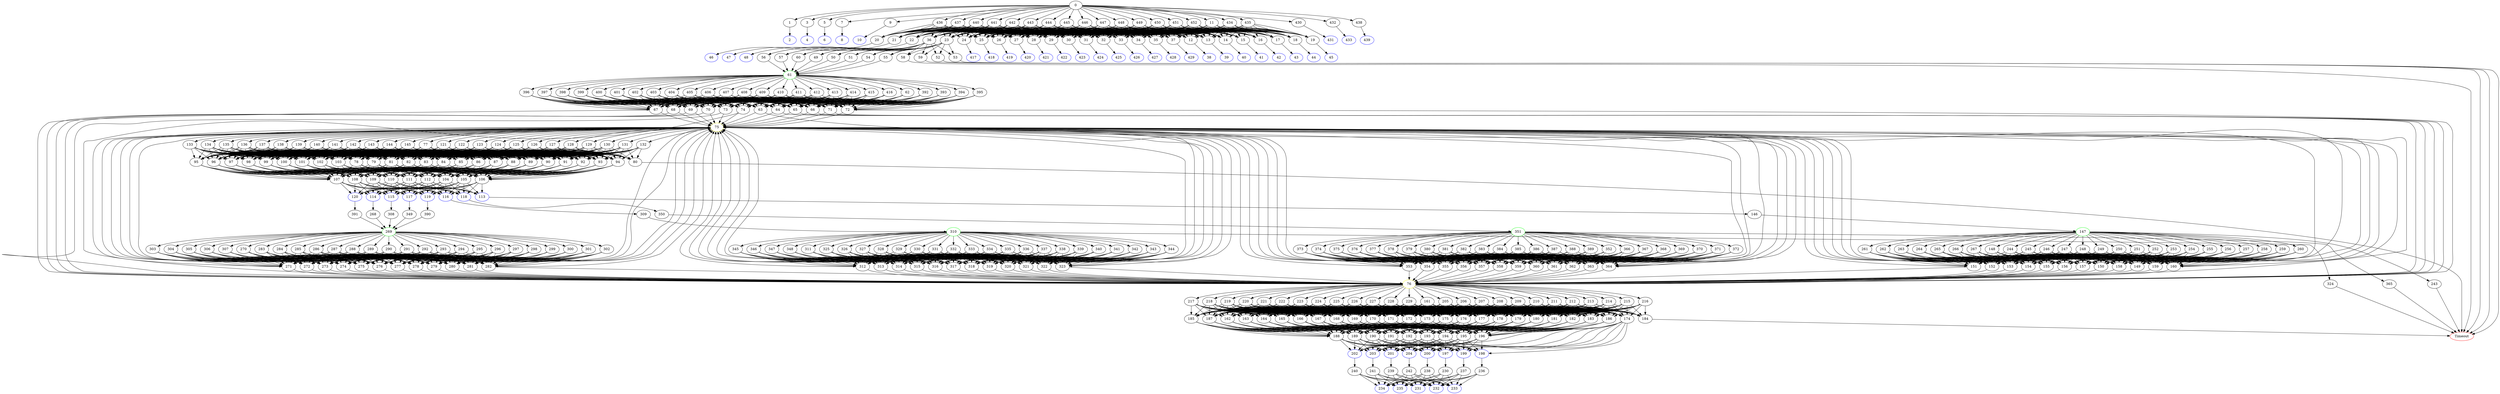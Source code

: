 digraph G {
	0 -> 1;
	0 -> 3;
	0 -> 5;
	0 -> 7;
	0 -> 9;
	0 -> 11;
	0 -> 430;
	0 -> 432;
	0 -> 434;
	0 -> 435;
	0 -> 436;
	0 -> 437;
	0 -> 438;
	0 -> 440;
	0 -> 441;
	0 -> 442;
	0 -> 443;
	0 -> 444;
	0 -> 445;
	0 -> 446;
	0 -> 447;
	0 -> 448;
	0 -> 449;
	0 -> 450;
	0 -> 451;
	0 -> 452;
	1 -> "2";
2 [color=blue];
	3 -> "4";
4 [color=blue];
	5 -> "6";
6 [color=blue];
	7 -> "8";
8 [color=blue];
	9 -> "10";
10 [color=blue];
	11 -> 12;
	11 -> 13;
	11 -> 14;
	11 -> 15;
	11 -> 16;
	11 -> 17;
	11 -> 18;
	11 -> 19;
	11 -> 20;
	11 -> 21;
	11 -> 22;
	11 -> 23;
	11 -> 24;
	11 -> 25;
	11 -> 26;
	11 -> 27;
	11 -> 28;
	11 -> 29;
	11 -> 30;
	11 -> 31;
	11 -> 32;
	11 -> 33;
	11 -> 34;
	11 -> 35;
	11 -> 36;
	11 -> 37;
	12 -> "38";
38 [color=blue];
	13 -> "39";
39 [color=blue];
	14 -> "40";
40 [color=blue];
	15 -> "41";
41 [color=blue];
	16 -> "42";
42 [color=blue];
	17 -> "43";
43 [color=blue];
	18 -> "44";
44 [color=blue];
	19 -> "45";
45 [color=blue];
	20 -> "46";
46 [color=blue];
	21 -> "47";
47 [color=blue];
	22 -> "48";
48 [color=blue];
	23 -> 49;
	23 -> 50;
	23 -> 51;
	23 -> 52;
	23 -> 53;
	23 -> 54;
	23 -> 55;
	23 -> 56;
	23 -> 57;
	23 -> 58;
	23 -> 59;
	23 -> 60;
	24 -> "417";
417 [color=blue];
	25 -> "418";
418 [color=blue];
	26 -> "419";
419 [color=blue];
	27 -> "420";
420 [color=blue];
	28 -> "421";
421 [color=blue];
	29 -> "422";
422 [color=blue];
	30 -> "423";
423 [color=blue];
	31 -> "424";
424 [color=blue];
	32 -> "425";
425 [color=blue];
	33 -> "426";
426 [color=blue];
	34 -> "427";
427 [color=blue];
	35 -> "428";
428 [color=blue];
	36 -> 49;
	36 -> 50;
	36 -> 51;
	36 -> 52;
	36 -> 53;
	36 -> 54;
	36 -> 55;
	36 -> 56;
	36 -> 57;
	36 -> 58;
	36 -> 59;
	36 -> 60;
	37 -> "429";
429 [color=blue];
	49 -> "61";
61 [color=green];
	50 -> "61";
61 [color=green];
	51 -> "61";
61 [color=green];
	52 -> "Timeout";
Timeout [color=red];
	53 -> "Timeout";
Timeout [color=red];
	54 -> "61";
61 [color=green];
	55 -> "61";
61 [color=green];
	56 -> "61";
61 [color=green];
	57 -> "61";
61 [color=green];
	58 -> "Timeout";
Timeout [color=red];
	59 -> "Timeout";
Timeout [color=red];
	60 -> "61";
61 [color=green];
	61 -> 62;
	61 -> 392;
	61 -> 393;
	61 -> 394;
	61 -> 395;
	61 -> 396;
	61 -> 397;
	61 -> 398;
	61 -> 399;
	61 -> 400;
	61 -> 401;
	61 -> 402;
	61 -> 403;
	61 -> 404;
	61 -> 405;
	61 -> 406;
	61 -> 407;
	61 -> 408;
	61 -> 409;
	61 -> 410;
	61 -> 411;
	61 -> 412;
	61 -> 413;
	61 -> 414;
	61 -> 415;
	61 -> 416;
	62 -> 63;
	62 -> 64;
	62 -> 65;
	62 -> 66;
	62 -> 67;
	62 -> 68;
	62 -> 69;
	62 -> 70;
	62 -> 71;
	62 -> 72;
	62 -> 73;
	62 -> 74;
	63 -> "75";
75 [color=yellow];
	63 -> "76";
76 [color=yellow];
	64 -> "75";
75 [color=yellow];
	64 -> "76";
76 [color=yellow];
	65 -> "75";
75 [color=yellow];
	65 -> "76";
76 [color=yellow];
	66 -> "75";
75 [color=yellow];
	66 -> "76";
76 [color=yellow];
	67 -> "75";
75 [color=yellow];
	67 -> "76";
76 [color=yellow];
	68 -> "75";
75 [color=yellow];
	68 -> "76";
76 [color=yellow];
	69 -> "75";
75 [color=yellow];
	69 -> "76";
76 [color=yellow];
	70 -> "75";
75 [color=yellow];
	70 -> "76";
76 [color=yellow];
	71 -> "75";
75 [color=yellow];
	71 -> "76";
76 [color=yellow];
	72 -> "75";
75 [color=yellow];
	72 -> "76";
76 [color=yellow];
	73 -> "75";
75 [color=yellow];
	73 -> "76";
76 [color=yellow];
	74 -> "75";
75 [color=yellow];
	74 -> "76";
76 [color=yellow];
	75 -> 77;
	75 -> 121;
	75 -> 122;
	75 -> 123;
	75 -> 124;
	75 -> 125;
	75 -> 126;
	75 -> 127;
	75 -> 128;
	75 -> 129;
	75 -> 130;
	75 -> 131;
	75 -> 132;
	75 -> 133;
	75 -> 134;
	75 -> 135;
	75 -> 136;
	75 -> 137;
	75 -> 138;
	75 -> 139;
	75 -> 140;
	75 -> 141;
	75 -> 142;
	75 -> 143;
	75 -> 144;
	75 -> 145;
	76 -> 161;
	76 -> 205;
	76 -> 206;
	76 -> 207;
	76 -> 208;
	76 -> 209;
	76 -> 210;
	76 -> 211;
	76 -> 212;
	76 -> 213;
	76 -> 214;
	76 -> 215;
	76 -> 216;
	76 -> 217;
	76 -> 218;
	76 -> 219;
	76 -> 220;
	76 -> 221;
	76 -> 222;
	76 -> 223;
	76 -> 224;
	76 -> 225;
	76 -> 226;
	76 -> 227;
	76 -> 228;
	76 -> 229;
	77 -> 78;
	77 -> 79;
	77 -> 80;
	77 -> 81;
	77 -> 82;
	77 -> 83;
	77 -> 84;
	77 -> 85;
	77 -> 86;
	77 -> 87;
	77 -> 88;
	77 -> 89;
	77 -> 90;
	77 -> 91;
	77 -> 92;
	77 -> 93;
	77 -> 94;
	77 -> 95;
	77 -> 96;
	77 -> 97;
	77 -> 98;
	77 -> 99;
	77 -> 100;
	77 -> 101;
	77 -> 102;
	77 -> 103;
	78 -> 104;
	78 -> 105;
	78 -> 106;
	78 -> 107;
	78 -> 108;
	78 -> 109;
	78 -> 110;
	78 -> 111;
	78 -> 112;
	79 -> 104;
	79 -> 105;
	79 -> 106;
	79 -> 107;
	79 -> 108;
	79 -> 109;
	79 -> 110;
	79 -> 111;
	79 -> 112;
	80 -> "Timeout";
Timeout [color=red];
	81 -> 104;
	81 -> 105;
	81 -> 106;
	81 -> 107;
	81 -> 108;
	81 -> 109;
	81 -> 110;
	81 -> 111;
	81 -> 112;
	82 -> 104;
	82 -> 105;
	82 -> 106;
	82 -> 107;
	82 -> 108;
	82 -> 109;
	82 -> 110;
	82 -> 111;
	82 -> 112;
	83 -> 104;
	83 -> 105;
	83 -> 106;
	83 -> 107;
	83 -> 108;
	83 -> 109;
	83 -> 110;
	83 -> 111;
	83 -> 112;
	84 -> 104;
	84 -> 105;
	84 -> 106;
	84 -> 107;
	84 -> 108;
	84 -> 109;
	84 -> 110;
	84 -> 111;
	84 -> 112;
	85 -> 104;
	85 -> 105;
	85 -> 106;
	85 -> 107;
	85 -> 108;
	85 -> 109;
	85 -> 110;
	85 -> 111;
	85 -> 112;
	86 -> 104;
	86 -> 105;
	86 -> 106;
	86 -> 107;
	86 -> 108;
	86 -> 109;
	86 -> 110;
	86 -> 111;
	86 -> 112;
	87 -> 104;
	87 -> 105;
	87 -> 106;
	87 -> 107;
	87 -> 108;
	87 -> 109;
	87 -> 110;
	87 -> 111;
	87 -> 112;
	88 -> 104;
	88 -> 105;
	88 -> 106;
	88 -> 107;
	88 -> 108;
	88 -> 109;
	88 -> 110;
	88 -> 111;
	88 -> 112;
	89 -> 104;
	89 -> 105;
	89 -> 106;
	89 -> 107;
	89 -> 108;
	89 -> 109;
	89 -> 110;
	89 -> 111;
	89 -> 112;
	90 -> 104;
	90 -> 105;
	90 -> 106;
	90 -> 107;
	90 -> 108;
	90 -> 109;
	90 -> 110;
	90 -> 111;
	90 -> 112;
	91 -> 104;
	91 -> 105;
	91 -> 106;
	91 -> 107;
	91 -> 108;
	91 -> 109;
	91 -> 110;
	91 -> 111;
	91 -> 112;
	92 -> 104;
	92 -> 105;
	92 -> 106;
	92 -> 107;
	92 -> 108;
	92 -> 109;
	92 -> 110;
	92 -> 111;
	92 -> 112;
	93 -> 104;
	93 -> 105;
	93 -> 106;
	93 -> 107;
	93 -> 108;
	93 -> 109;
	93 -> 110;
	93 -> 111;
	93 -> 112;
	94 -> 104;
	94 -> 105;
	94 -> 106;
	94 -> 107;
	94 -> 108;
	94 -> 109;
	94 -> 110;
	94 -> 111;
	94 -> 112;
	95 -> 104;
	95 -> 105;
	95 -> 106;
	95 -> 107;
	95 -> 108;
	95 -> 109;
	95 -> 110;
	95 -> 111;
	95 -> 112;
	96 -> 104;
	96 -> 105;
	96 -> 106;
	96 -> 107;
	96 -> 108;
	96 -> 109;
	96 -> 110;
	96 -> 111;
	96 -> 112;
	97 -> 104;
	97 -> 105;
	97 -> 106;
	97 -> 107;
	97 -> 108;
	97 -> 109;
	97 -> 110;
	97 -> 111;
	97 -> 112;
	98 -> 104;
	98 -> 105;
	98 -> 106;
	98 -> 107;
	98 -> 108;
	98 -> 109;
	98 -> 110;
	98 -> 111;
	98 -> 112;
	99 -> 104;
	99 -> 105;
	99 -> 106;
	99 -> 107;
	99 -> 108;
	99 -> 109;
	99 -> 110;
	99 -> 111;
	99 -> 112;
	100 -> 104;
	100 -> 105;
	100 -> 106;
	100 -> 107;
	100 -> 108;
	100 -> 109;
	100 -> 110;
	100 -> 111;
	100 -> 112;
	101 -> 104;
	101 -> 105;
	101 -> 106;
	101 -> 107;
	101 -> 108;
	101 -> 109;
	101 -> 110;
	101 -> 111;
	101 -> 112;
	102 -> 104;
	102 -> 105;
	102 -> 106;
	102 -> 107;
	102 -> 108;
	102 -> 109;
	102 -> 110;
	102 -> 111;
	102 -> 112;
	103 -> 104;
	103 -> 105;
	103 -> 106;
	103 -> 107;
	103 -> 108;
	103 -> 109;
	103 -> 110;
	103 -> 111;
	103 -> 112;
	104 -> "113";
113 [color=blue];
	104 -> "114";
114 [color=blue];
	104 -> "115";
115 [color=blue];
	104 -> "116";
116 [color=blue];
	104 -> "117";
117 [color=blue];
	104 -> "118";
118 [color=blue];
	104 -> "119";
119 [color=blue];
	104 -> "120";
120 [color=blue];
	105 -> "113";
113 [color=blue];
	105 -> "114";
114 [color=blue];
	105 -> "115";
115 [color=blue];
	105 -> "116";
116 [color=blue];
	105 -> "117";
117 [color=blue];
	105 -> "118";
118 [color=blue];
	105 -> "119";
119 [color=blue];
	105 -> "120";
120 [color=blue];
	106 -> "113";
113 [color=blue];
	106 -> "114";
114 [color=blue];
	106 -> "115";
115 [color=blue];
	106 -> "116";
116 [color=blue];
	106 -> "117";
117 [color=blue];
	106 -> "118";
118 [color=blue];
	106 -> "119";
119 [color=blue];
	106 -> "120";
120 [color=blue];
	107 -> "113";
113 [color=blue];
	107 -> "114";
114 [color=blue];
	107 -> "115";
115 [color=blue];
	107 -> "116";
116 [color=blue];
	107 -> "117";
117 [color=blue];
	107 -> "118";
118 [color=blue];
	107 -> "119";
119 [color=blue];
	107 -> "120";
120 [color=blue];
	108 -> "113";
113 [color=blue];
	108 -> "114";
114 [color=blue];
	108 -> "115";
115 [color=blue];
	108 -> "116";
116 [color=blue];
	108 -> "117";
117 [color=blue];
	108 -> "118";
118 [color=blue];
	108 -> "119";
119 [color=blue];
	108 -> "120";
120 [color=blue];
	109 -> "113";
113 [color=blue];
	109 -> "114";
114 [color=blue];
	109 -> "115";
115 [color=blue];
	109 -> "116";
116 [color=blue];
	109 -> "117";
117 [color=blue];
	109 -> "118";
118 [color=blue];
	109 -> "119";
119 [color=blue];
	109 -> "120";
120 [color=blue];
	110 -> "113";
113 [color=blue];
	110 -> "114";
114 [color=blue];
	110 -> "115";
115 [color=blue];
	110 -> "116";
116 [color=blue];
	110 -> "117";
117 [color=blue];
	110 -> "118";
118 [color=blue];
	110 -> "119";
119 [color=blue];
	110 -> "120";
120 [color=blue];
	111 -> "113";
113 [color=blue];
	111 -> "114";
114 [color=blue];
	111 -> "115";
115 [color=blue];
	111 -> "116";
116 [color=blue];
	111 -> "117";
117 [color=blue];
	111 -> "118";
118 [color=blue];
	111 -> "119";
119 [color=blue];
	111 -> "120";
120 [color=blue];
	112 -> "113";
113 [color=blue];
	112 -> "114";
114 [color=blue];
	112 -> "115";
115 [color=blue];
	112 -> "116";
116 [color=blue];
	112 -> "117";
117 [color=blue];
	112 -> "118";
118 [color=blue];
	112 -> "119";
119 [color=blue];
	112 -> "120";
120 [color=blue];
	113 -> 146;
	114 -> 268;
	115 -> 308;
	116 -> 309;
	117 -> 349;
	118 -> 350;
	119 -> 390;
	120 -> 391;
	121 -> 78;
	121 -> 79;
	121 -> 80;
	121 -> 81;
	121 -> 82;
	121 -> 83;
	121 -> 84;
	121 -> 85;
	121 -> 86;
	121 -> 87;
	121 -> 88;
	121 -> 89;
	121 -> 90;
	121 -> 91;
	121 -> 92;
	121 -> 93;
	121 -> 94;
	121 -> 95;
	121 -> 96;
	121 -> 97;
	121 -> 98;
	121 -> 99;
	121 -> 100;
	121 -> 101;
	121 -> 102;
	121 -> 103;
	122 -> 78;
	122 -> 79;
	122 -> 80;
	122 -> 81;
	122 -> 82;
	122 -> 83;
	122 -> 84;
	122 -> 85;
	122 -> 86;
	122 -> 87;
	122 -> 88;
	122 -> 89;
	122 -> 90;
	122 -> 91;
	122 -> 92;
	122 -> 93;
	122 -> 94;
	122 -> 95;
	122 -> 96;
	122 -> 97;
	122 -> 98;
	122 -> 99;
	122 -> 100;
	122 -> 101;
	122 -> 102;
	122 -> 103;
	123 -> 78;
	123 -> 79;
	123 -> 80;
	123 -> 81;
	123 -> 82;
	123 -> 83;
	123 -> 84;
	123 -> 85;
	123 -> 86;
	123 -> 87;
	123 -> 88;
	123 -> 89;
	123 -> 90;
	123 -> 91;
	123 -> 92;
	123 -> 93;
	123 -> 94;
	123 -> 95;
	123 -> 96;
	123 -> 97;
	123 -> 98;
	123 -> 99;
	123 -> 100;
	123 -> 101;
	123 -> 102;
	123 -> 103;
	124 -> 78;
	124 -> 79;
	124 -> 80;
	124 -> 81;
	124 -> 82;
	124 -> 83;
	124 -> 84;
	124 -> 85;
	124 -> 86;
	124 -> 87;
	124 -> 88;
	124 -> 89;
	124 -> 90;
	124 -> 91;
	124 -> 92;
	124 -> 93;
	124 -> 94;
	124 -> 95;
	124 -> 96;
	124 -> 97;
	124 -> 98;
	124 -> 99;
	124 -> 100;
	124 -> 101;
	124 -> 102;
	124 -> 103;
	125 -> 78;
	125 -> 79;
	125 -> 80;
	125 -> 81;
	125 -> 82;
	125 -> 83;
	125 -> 84;
	125 -> 85;
	125 -> 86;
	125 -> 87;
	125 -> 88;
	125 -> 89;
	125 -> 90;
	125 -> 91;
	125 -> 92;
	125 -> 93;
	125 -> 94;
	125 -> 95;
	125 -> 96;
	125 -> 97;
	125 -> 98;
	125 -> 99;
	125 -> 100;
	125 -> 101;
	125 -> 102;
	125 -> 103;
	126 -> 78;
	126 -> 79;
	126 -> 80;
	126 -> 81;
	126 -> 82;
	126 -> 83;
	126 -> 84;
	126 -> 85;
	126 -> 86;
	126 -> 87;
	126 -> 88;
	126 -> 89;
	126 -> 90;
	126 -> 91;
	126 -> 92;
	126 -> 93;
	126 -> 94;
	126 -> 95;
	126 -> 96;
	126 -> 97;
	126 -> 98;
	126 -> 99;
	126 -> 100;
	126 -> 101;
	126 -> 102;
	126 -> 103;
	127 -> 78;
	127 -> 79;
	127 -> 80;
	127 -> 81;
	127 -> 82;
	127 -> 83;
	127 -> 84;
	127 -> 85;
	127 -> 86;
	127 -> 87;
	127 -> 88;
	127 -> 89;
	127 -> 90;
	127 -> 91;
	127 -> 92;
	127 -> 93;
	127 -> 94;
	127 -> 95;
	127 -> 96;
	127 -> 97;
	127 -> 98;
	127 -> 99;
	127 -> 100;
	127 -> 101;
	127 -> 102;
	127 -> 103;
	128 -> 78;
	128 -> 79;
	128 -> 80;
	128 -> 81;
	128 -> 82;
	128 -> 83;
	128 -> 84;
	128 -> 85;
	128 -> 86;
	128 -> 87;
	128 -> 88;
	128 -> 89;
	128 -> 90;
	128 -> 91;
	128 -> 92;
	128 -> 93;
	128 -> 94;
	128 -> 95;
	128 -> 96;
	128 -> 97;
	128 -> 98;
	128 -> 99;
	128 -> 100;
	128 -> 101;
	128 -> 102;
	128 -> 103;
	129 -> 78;
	129 -> 79;
	129 -> 80;
	129 -> 81;
	129 -> 82;
	129 -> 83;
	129 -> 84;
	129 -> 85;
	129 -> 86;
	129 -> 87;
	129 -> 88;
	129 -> 89;
	129 -> 90;
	129 -> 91;
	129 -> 92;
	129 -> 93;
	129 -> 94;
	129 -> 95;
	129 -> 96;
	129 -> 97;
	129 -> 98;
	129 -> 99;
	129 -> 100;
	129 -> 101;
	129 -> 102;
	129 -> 103;
	130 -> 78;
	130 -> 79;
	130 -> 80;
	130 -> 81;
	130 -> 82;
	130 -> 83;
	130 -> 84;
	130 -> 85;
	130 -> 86;
	130 -> 87;
	130 -> 88;
	130 -> 89;
	130 -> 90;
	130 -> 91;
	130 -> 92;
	130 -> 93;
	130 -> 94;
	130 -> 95;
	130 -> 96;
	130 -> 97;
	130 -> 98;
	130 -> 99;
	130 -> 100;
	130 -> 101;
	130 -> 102;
	130 -> 103;
	131 -> 78;
	131 -> 79;
	131 -> 80;
	131 -> 81;
	131 -> 82;
	131 -> 83;
	131 -> 84;
	131 -> 85;
	131 -> 86;
	131 -> 87;
	131 -> 88;
	131 -> 89;
	131 -> 90;
	131 -> 91;
	131 -> 92;
	131 -> 93;
	131 -> 94;
	131 -> 95;
	131 -> 96;
	131 -> 97;
	131 -> 98;
	131 -> 99;
	131 -> 100;
	131 -> 101;
	131 -> 102;
	131 -> 103;
	132 -> 78;
	132 -> 79;
	132 -> 80;
	132 -> 81;
	132 -> 82;
	132 -> 83;
	132 -> 84;
	132 -> 85;
	132 -> 86;
	132 -> 87;
	132 -> 88;
	132 -> 89;
	132 -> 90;
	132 -> 91;
	132 -> 92;
	132 -> 93;
	132 -> 94;
	132 -> 95;
	132 -> 96;
	132 -> 97;
	132 -> 98;
	132 -> 99;
	132 -> 100;
	132 -> 101;
	132 -> 102;
	132 -> 103;
	133 -> 78;
	133 -> 79;
	133 -> 80;
	133 -> 81;
	133 -> 82;
	133 -> 83;
	133 -> 84;
	133 -> 85;
	133 -> 86;
	133 -> 87;
	133 -> 88;
	133 -> 89;
	133 -> 90;
	133 -> 91;
	133 -> 92;
	133 -> 93;
	133 -> 94;
	133 -> 95;
	133 -> 96;
	133 -> 97;
	133 -> 98;
	133 -> 99;
	133 -> 100;
	133 -> 101;
	133 -> 102;
	133 -> 103;
	134 -> 78;
	134 -> 79;
	134 -> 80;
	134 -> 81;
	134 -> 82;
	134 -> 83;
	134 -> 84;
	134 -> 85;
	134 -> 86;
	134 -> 87;
	134 -> 88;
	134 -> 89;
	134 -> 90;
	134 -> 91;
	134 -> 92;
	134 -> 93;
	134 -> 94;
	134 -> 95;
	134 -> 96;
	134 -> 97;
	134 -> 98;
	134 -> 99;
	134 -> 100;
	134 -> 101;
	134 -> 102;
	134 -> 103;
	135 -> 78;
	135 -> 79;
	135 -> 80;
	135 -> 81;
	135 -> 82;
	135 -> 83;
	135 -> 84;
	135 -> 85;
	135 -> 86;
	135 -> 87;
	135 -> 88;
	135 -> 89;
	135 -> 90;
	135 -> 91;
	135 -> 92;
	135 -> 93;
	135 -> 94;
	135 -> 95;
	135 -> 96;
	135 -> 97;
	135 -> 98;
	135 -> 99;
	135 -> 100;
	135 -> 101;
	135 -> 102;
	135 -> 103;
	136 -> 78;
	136 -> 79;
	136 -> 80;
	136 -> 81;
	136 -> 82;
	136 -> 83;
	136 -> 84;
	136 -> 85;
	136 -> 86;
	136 -> 87;
	136 -> 88;
	136 -> 89;
	136 -> 90;
	136 -> 91;
	136 -> 92;
	136 -> 93;
	136 -> 94;
	136 -> 95;
	136 -> 96;
	136 -> 97;
	136 -> 98;
	136 -> 99;
	136 -> 100;
	136 -> 101;
	136 -> 102;
	136 -> 103;
	137 -> 78;
	137 -> 79;
	137 -> 80;
	137 -> 81;
	137 -> 82;
	137 -> 83;
	137 -> 84;
	137 -> 85;
	137 -> 86;
	137 -> 87;
	137 -> 88;
	137 -> 89;
	137 -> 90;
	137 -> 91;
	137 -> 92;
	137 -> 93;
	137 -> 94;
	137 -> 95;
	137 -> 96;
	137 -> 97;
	137 -> 98;
	137 -> 99;
	137 -> 100;
	137 -> 101;
	137 -> 102;
	137 -> 103;
	138 -> 78;
	138 -> 79;
	138 -> 80;
	138 -> 81;
	138 -> 82;
	138 -> 83;
	138 -> 84;
	138 -> 85;
	138 -> 86;
	138 -> 87;
	138 -> 88;
	138 -> 89;
	138 -> 90;
	138 -> 91;
	138 -> 92;
	138 -> 93;
	138 -> 94;
	138 -> 95;
	138 -> 96;
	138 -> 97;
	138 -> 98;
	138 -> 99;
	138 -> 100;
	138 -> 101;
	138 -> 102;
	138 -> 103;
	139 -> 78;
	139 -> 79;
	139 -> 80;
	139 -> 81;
	139 -> 82;
	139 -> 83;
	139 -> 84;
	139 -> 85;
	139 -> 86;
	139 -> 87;
	139 -> 88;
	139 -> 89;
	139 -> 90;
	139 -> 91;
	139 -> 92;
	139 -> 93;
	139 -> 94;
	139 -> 95;
	139 -> 96;
	139 -> 97;
	139 -> 98;
	139 -> 99;
	139 -> 100;
	139 -> 101;
	139 -> 102;
	139 -> 103;
	140 -> 78;
	140 -> 79;
	140 -> 80;
	140 -> 81;
	140 -> 82;
	140 -> 83;
	140 -> 84;
	140 -> 85;
	140 -> 86;
	140 -> 87;
	140 -> 88;
	140 -> 89;
	140 -> 90;
	140 -> 91;
	140 -> 92;
	140 -> 93;
	140 -> 94;
	140 -> 95;
	140 -> 96;
	140 -> 97;
	140 -> 98;
	140 -> 99;
	140 -> 100;
	140 -> 101;
	140 -> 102;
	140 -> 103;
	141 -> 78;
	141 -> 79;
	141 -> 80;
	141 -> 81;
	141 -> 82;
	141 -> 83;
	141 -> 84;
	141 -> 85;
	141 -> 86;
	141 -> 87;
	141 -> 88;
	141 -> 89;
	141 -> 90;
	141 -> 91;
	141 -> 92;
	141 -> 93;
	141 -> 94;
	141 -> 95;
	141 -> 96;
	141 -> 97;
	141 -> 98;
	141 -> 99;
	141 -> 100;
	141 -> 101;
	141 -> 102;
	141 -> 103;
	142 -> 78;
	142 -> 79;
	142 -> 80;
	142 -> 81;
	142 -> 82;
	142 -> 83;
	142 -> 84;
	142 -> 85;
	142 -> 86;
	142 -> 87;
	142 -> 88;
	142 -> 89;
	142 -> 90;
	142 -> 91;
	142 -> 92;
	142 -> 93;
	142 -> 94;
	142 -> 95;
	142 -> 96;
	142 -> 97;
	142 -> 98;
	142 -> 99;
	142 -> 100;
	142 -> 101;
	142 -> 102;
	142 -> 103;
	143 -> 78;
	143 -> 79;
	143 -> 80;
	143 -> 81;
	143 -> 82;
	143 -> 83;
	143 -> 84;
	143 -> 85;
	143 -> 86;
	143 -> 87;
	143 -> 88;
	143 -> 89;
	143 -> 90;
	143 -> 91;
	143 -> 92;
	143 -> 93;
	143 -> 94;
	143 -> 95;
	143 -> 96;
	143 -> 97;
	143 -> 98;
	143 -> 99;
	143 -> 100;
	143 -> 101;
	143 -> 102;
	143 -> 103;
	144 -> 78;
	144 -> 79;
	144 -> 80;
	144 -> 81;
	144 -> 82;
	144 -> 83;
	144 -> 84;
	144 -> 85;
	144 -> 86;
	144 -> 87;
	144 -> 88;
	144 -> 89;
	144 -> 90;
	144 -> 91;
	144 -> 92;
	144 -> 93;
	144 -> 94;
	144 -> 95;
	144 -> 96;
	144 -> 97;
	144 -> 98;
	144 -> 99;
	144 -> 100;
	144 -> 101;
	144 -> 102;
	144 -> 103;
	145 -> 78;
	145 -> 79;
	145 -> 80;
	145 -> 81;
	145 -> 82;
	145 -> 83;
	145 -> 84;
	145 -> 85;
	145 -> 86;
	145 -> 87;
	145 -> 88;
	145 -> 89;
	145 -> 90;
	145 -> 91;
	145 -> 92;
	145 -> 93;
	145 -> 94;
	145 -> 95;
	145 -> 96;
	145 -> 97;
	145 -> 98;
	145 -> 99;
	145 -> 100;
	145 -> 101;
	145 -> 102;
	145 -> 103;
	146 -> "147";
147 [color=green];
	147 -> 148;
	147 -> 243;
	147 -> 244;
	147 -> 245;
	147 -> 246;
	147 -> 247;
	147 -> 248;
	147 -> 249;
	147 -> 250;
	147 -> 251;
	147 -> 252;
	147 -> 253;
	147 -> 254;
	147 -> 255;
	147 -> 256;
	147 -> 257;
	147 -> 258;
	147 -> 259;
	147 -> 260;
	147 -> 261;
	147 -> 262;
	147 -> 263;
	147 -> 264;
	147 -> 265;
	147 -> 266;
	147 -> 267;
	148 -> 149;
	148 -> 150;
	148 -> 151;
	148 -> 152;
	148 -> 153;
	148 -> 154;
	148 -> 155;
	148 -> 156;
	148 -> 157;
	148 -> 158;
	148 -> 159;
	148 -> 160;
	149 -> "75";
75 [color=yellow];
	149 -> "76";
76 [color=yellow];
	150 -> "75";
75 [color=yellow];
	150 -> "76";
76 [color=yellow];
	151 -> "75";
75 [color=yellow];
	151 -> "76";
76 [color=yellow];
	152 -> "75";
75 [color=yellow];
	152 -> "76";
76 [color=yellow];
	153 -> "75";
75 [color=yellow];
	153 -> "76";
76 [color=yellow];
	154 -> "75";
75 [color=yellow];
	154 -> "76";
76 [color=yellow];
	155 -> "75";
75 [color=yellow];
	155 -> "76";
76 [color=yellow];
	156 -> "75";
75 [color=yellow];
	156 -> "76";
76 [color=yellow];
	157 -> "75";
75 [color=yellow];
	157 -> "76";
76 [color=yellow];
	158 -> "75";
75 [color=yellow];
	158 -> "76";
76 [color=yellow];
	159 -> "75";
75 [color=yellow];
	159 -> "76";
76 [color=yellow];
	160 -> "75";
75 [color=yellow];
	160 -> "76";
76 [color=yellow];
	161 -> 162;
	161 -> 163;
	161 -> 164;
	161 -> 165;
	161 -> 166;
	161 -> 167;
	161 -> 168;
	161 -> 169;
	161 -> 170;
	161 -> 171;
	161 -> 172;
	161 -> 173;
	161 -> 174;
	161 -> 175;
	161 -> 176;
	161 -> 177;
	161 -> 178;
	161 -> 179;
	161 -> 180;
	161 -> 181;
	161 -> 182;
	161 -> 183;
	161 -> 184;
	161 -> 185;
	161 -> 186;
	161 -> 187;
	162 -> 188;
	162 -> 189;
	162 -> 190;
	162 -> 191;
	162 -> 192;
	162 -> 193;
	162 -> 194;
	162 -> 195;
	162 -> 196;
	163 -> 188;
	163 -> 189;
	163 -> 190;
	163 -> 191;
	163 -> 192;
	163 -> 193;
	163 -> 194;
	163 -> 195;
	163 -> 196;
	164 -> 188;
	164 -> 189;
	164 -> 190;
	164 -> 191;
	164 -> 192;
	164 -> 193;
	164 -> 194;
	164 -> 195;
	164 -> 196;
	165 -> 188;
	165 -> 189;
	165 -> 190;
	165 -> 191;
	165 -> 192;
	165 -> 193;
	165 -> 194;
	165 -> 195;
	165 -> 196;
	166 -> 188;
	166 -> 189;
	166 -> 190;
	166 -> 191;
	166 -> 192;
	166 -> 193;
	166 -> 194;
	166 -> 195;
	166 -> 196;
	167 -> 188;
	167 -> 189;
	167 -> 190;
	167 -> 191;
	167 -> 192;
	167 -> 193;
	167 -> 194;
	167 -> 195;
	167 -> 196;
	168 -> 188;
	168 -> 189;
	168 -> 190;
	168 -> 191;
	168 -> 192;
	168 -> 193;
	168 -> 194;
	168 -> 195;
	168 -> 196;
	169 -> 188;
	169 -> 189;
	169 -> 190;
	169 -> 191;
	169 -> 192;
	169 -> 193;
	169 -> 194;
	169 -> 195;
	169 -> 196;
	170 -> 188;
	170 -> 189;
	170 -> 190;
	170 -> 191;
	170 -> 192;
	170 -> 193;
	170 -> 194;
	170 -> 195;
	170 -> 196;
	171 -> 188;
	171 -> 189;
	171 -> 190;
	171 -> 191;
	171 -> 192;
	171 -> 193;
	171 -> 194;
	171 -> 195;
	171 -> 196;
	172 -> 188;
	172 -> 189;
	172 -> 190;
	172 -> 191;
	172 -> 192;
	172 -> 193;
	172 -> 194;
	172 -> 195;
	172 -> 196;
	173 -> 188;
	173 -> 189;
	173 -> 190;
	173 -> 191;
	173 -> 192;
	173 -> 193;
	173 -> 194;
	173 -> 195;
	173 -> 196;
	174 -> "197";
197 [color=blue];
	174 -> "198";
198 [color=blue];
	174 -> "199";
199 [color=blue];
	174 -> "200";
200 [color=blue];
	174 -> "201";
201 [color=blue];
	174 -> "202";
202 [color=blue];
	174 -> "203";
203 [color=blue];
	174 -> "204";
204 [color=blue];
	175 -> 188;
	175 -> 189;
	175 -> 190;
	175 -> 191;
	175 -> 192;
	175 -> 193;
	175 -> 194;
	175 -> 195;
	175 -> 196;
	176 -> 188;
	176 -> 189;
	176 -> 190;
	176 -> 191;
	176 -> 192;
	176 -> 193;
	176 -> 194;
	176 -> 195;
	176 -> 196;
	177 -> 188;
	177 -> 189;
	177 -> 190;
	177 -> 191;
	177 -> 192;
	177 -> 193;
	177 -> 194;
	177 -> 195;
	177 -> 196;
	178 -> 188;
	178 -> 189;
	178 -> 190;
	178 -> 191;
	178 -> 192;
	178 -> 193;
	178 -> 194;
	178 -> 195;
	178 -> 196;
	179 -> 188;
	179 -> 189;
	179 -> 190;
	179 -> 191;
	179 -> 192;
	179 -> 193;
	179 -> 194;
	179 -> 195;
	179 -> 196;
	180 -> 188;
	180 -> 189;
	180 -> 190;
	180 -> 191;
	180 -> 192;
	180 -> 193;
	180 -> 194;
	180 -> 195;
	180 -> 196;
	181 -> 188;
	181 -> 189;
	181 -> 190;
	181 -> 191;
	181 -> 192;
	181 -> 193;
	181 -> 194;
	181 -> 195;
	181 -> 196;
	182 -> 188;
	182 -> 189;
	182 -> 190;
	182 -> 191;
	182 -> 192;
	182 -> 193;
	182 -> 194;
	182 -> 195;
	182 -> 196;
	183 -> 188;
	183 -> 189;
	183 -> 190;
	183 -> 191;
	183 -> 192;
	183 -> 193;
	183 -> 194;
	183 -> 195;
	183 -> 196;
	184 -> "Timeout";
Timeout [color=red];
	185 -> 188;
	185 -> 189;
	185 -> 190;
	185 -> 191;
	185 -> 192;
	185 -> 193;
	185 -> 194;
	185 -> 195;
	185 -> 196;
	186 -> 188;
	186 -> 189;
	186 -> 190;
	186 -> 191;
	186 -> 192;
	186 -> 193;
	186 -> 194;
	186 -> 195;
	186 -> 196;
	187 -> 188;
	187 -> 189;
	187 -> 190;
	187 -> 191;
	187 -> 192;
	187 -> 193;
	187 -> 194;
	187 -> 195;
	187 -> 196;
	188 -> "197";
197 [color=blue];
	188 -> "198";
198 [color=blue];
	188 -> "199";
199 [color=blue];
	188 -> "200";
200 [color=blue];
	188 -> "201";
201 [color=blue];
	188 -> "202";
202 [color=blue];
	188 -> "203";
203 [color=blue];
	188 -> "204";
204 [color=blue];
	189 -> "197";
197 [color=blue];
	189 -> "198";
198 [color=blue];
	189 -> "199";
199 [color=blue];
	189 -> "200";
200 [color=blue];
	189 -> "201";
201 [color=blue];
	189 -> "202";
202 [color=blue];
	189 -> "203";
203 [color=blue];
	189 -> "204";
204 [color=blue];
	190 -> "197";
197 [color=blue];
	190 -> "198";
198 [color=blue];
	190 -> "199";
199 [color=blue];
	190 -> "200";
200 [color=blue];
	190 -> "201";
201 [color=blue];
	190 -> "202";
202 [color=blue];
	190 -> "203";
203 [color=blue];
	190 -> "204";
204 [color=blue];
	191 -> "197";
197 [color=blue];
	191 -> "198";
198 [color=blue];
	191 -> "199";
199 [color=blue];
	191 -> "200";
200 [color=blue];
	191 -> "201";
201 [color=blue];
	191 -> "202";
202 [color=blue];
	191 -> "203";
203 [color=blue];
	191 -> "204";
204 [color=blue];
	192 -> "197";
197 [color=blue];
	192 -> "198";
198 [color=blue];
	192 -> "199";
199 [color=blue];
	192 -> "200";
200 [color=blue];
	192 -> "201";
201 [color=blue];
	192 -> "202";
202 [color=blue];
	192 -> "203";
203 [color=blue];
	192 -> "204";
204 [color=blue];
	193 -> "197";
197 [color=blue];
	193 -> "198";
198 [color=blue];
	193 -> "199";
199 [color=blue];
	193 -> "200";
200 [color=blue];
	193 -> "201";
201 [color=blue];
	193 -> "202";
202 [color=blue];
	193 -> "203";
203 [color=blue];
	193 -> "204";
204 [color=blue];
	194 -> "197";
197 [color=blue];
	194 -> "198";
198 [color=blue];
	194 -> "199";
199 [color=blue];
	194 -> "200";
200 [color=blue];
	194 -> "201";
201 [color=blue];
	194 -> "202";
202 [color=blue];
	194 -> "203";
203 [color=blue];
	194 -> "204";
204 [color=blue];
	195 -> "197";
197 [color=blue];
	195 -> "198";
198 [color=blue];
	195 -> "199";
199 [color=blue];
	195 -> "200";
200 [color=blue];
	195 -> "201";
201 [color=blue];
	195 -> "202";
202 [color=blue];
	195 -> "203";
203 [color=blue];
	195 -> "204";
204 [color=blue];
	196 -> "197";
197 [color=blue];
	196 -> "198";
198 [color=blue];
	196 -> "199";
199 [color=blue];
	196 -> "200";
200 [color=blue];
	196 -> "201";
201 [color=blue];
	196 -> "202";
202 [color=blue];
	196 -> "203";
203 [color=blue];
	196 -> "204";
204 [color=blue];
	197 -> 230;
	198 -> 236;
	199 -> 237;
	200 -> 238;
	201 -> 239;
	202 -> 240;
	203 -> 241;
	204 -> 242;
	205 -> 162;
	205 -> 163;
	205 -> 164;
	205 -> 165;
	205 -> 166;
	205 -> 167;
	205 -> 168;
	205 -> 169;
	205 -> 170;
	205 -> 171;
	205 -> 172;
	205 -> 173;
	205 -> 174;
	205 -> 175;
	205 -> 176;
	205 -> 177;
	205 -> 178;
	205 -> 179;
	205 -> 180;
	205 -> 181;
	205 -> 182;
	205 -> 183;
	205 -> 184;
	205 -> 185;
	205 -> 186;
	205 -> 187;
	206 -> 162;
	206 -> 163;
	206 -> 164;
	206 -> 165;
	206 -> 166;
	206 -> 167;
	206 -> 168;
	206 -> 169;
	206 -> 170;
	206 -> 171;
	206 -> 172;
	206 -> 173;
	206 -> 174;
	206 -> 175;
	206 -> 176;
	206 -> 177;
	206 -> 178;
	206 -> 179;
	206 -> 180;
	206 -> 181;
	206 -> 182;
	206 -> 183;
	206 -> 184;
	206 -> 185;
	206 -> 186;
	206 -> 187;
	207 -> 162;
	207 -> 163;
	207 -> 164;
	207 -> 165;
	207 -> 166;
	207 -> 167;
	207 -> 168;
	207 -> 169;
	207 -> 170;
	207 -> 171;
	207 -> 172;
	207 -> 173;
	207 -> 174;
	207 -> 175;
	207 -> 176;
	207 -> 177;
	207 -> 178;
	207 -> 179;
	207 -> 180;
	207 -> 181;
	207 -> 182;
	207 -> 183;
	207 -> 184;
	207 -> 185;
	207 -> 186;
	207 -> 187;
	208 -> 162;
	208 -> 163;
	208 -> 164;
	208 -> 165;
	208 -> 166;
	208 -> 167;
	208 -> 168;
	208 -> 169;
	208 -> 170;
	208 -> 171;
	208 -> 172;
	208 -> 173;
	208 -> 174;
	208 -> 175;
	208 -> 176;
	208 -> 177;
	208 -> 178;
	208 -> 179;
	208 -> 180;
	208 -> 181;
	208 -> 182;
	208 -> 183;
	208 -> 184;
	208 -> 185;
	208 -> 186;
	208 -> 187;
	209 -> 162;
	209 -> 163;
	209 -> 164;
	209 -> 165;
	209 -> 166;
	209 -> 167;
	209 -> 168;
	209 -> 169;
	209 -> 170;
	209 -> 171;
	209 -> 172;
	209 -> 173;
	209 -> 174;
	209 -> 175;
	209 -> 176;
	209 -> 177;
	209 -> 178;
	209 -> 179;
	209 -> 180;
	209 -> 181;
	209 -> 182;
	209 -> 183;
	209 -> 184;
	209 -> 185;
	209 -> 186;
	209 -> 187;
	210 -> 162;
	210 -> 163;
	210 -> 164;
	210 -> 165;
	210 -> 166;
	210 -> 167;
	210 -> 168;
	210 -> 169;
	210 -> 170;
	210 -> 171;
	210 -> 172;
	210 -> 173;
	210 -> 174;
	210 -> 175;
	210 -> 176;
	210 -> 177;
	210 -> 178;
	210 -> 179;
	210 -> 180;
	210 -> 181;
	210 -> 182;
	210 -> 183;
	210 -> 184;
	210 -> 185;
	210 -> 186;
	210 -> 187;
	211 -> 162;
	211 -> 163;
	211 -> 164;
	211 -> 165;
	211 -> 166;
	211 -> 167;
	211 -> 168;
	211 -> 169;
	211 -> 170;
	211 -> 171;
	211 -> 172;
	211 -> 173;
	211 -> 174;
	211 -> 175;
	211 -> 176;
	211 -> 177;
	211 -> 178;
	211 -> 179;
	211 -> 180;
	211 -> 181;
	211 -> 182;
	211 -> 183;
	211 -> 184;
	211 -> 185;
	211 -> 186;
	211 -> 187;
	212 -> 162;
	212 -> 163;
	212 -> 164;
	212 -> 165;
	212 -> 166;
	212 -> 167;
	212 -> 168;
	212 -> 169;
	212 -> 170;
	212 -> 171;
	212 -> 172;
	212 -> 173;
	212 -> 174;
	212 -> 175;
	212 -> 176;
	212 -> 177;
	212 -> 178;
	212 -> 179;
	212 -> 180;
	212 -> 181;
	212 -> 182;
	212 -> 183;
	212 -> 184;
	212 -> 185;
	212 -> 186;
	212 -> 187;
	213 -> 162;
	213 -> 163;
	213 -> 164;
	213 -> 165;
	213 -> 166;
	213 -> 167;
	213 -> 168;
	213 -> 169;
	213 -> 170;
	213 -> 171;
	213 -> 172;
	213 -> 173;
	213 -> 174;
	213 -> 175;
	213 -> 176;
	213 -> 177;
	213 -> 178;
	213 -> 179;
	213 -> 180;
	213 -> 181;
	213 -> 182;
	213 -> 183;
	213 -> 184;
	213 -> 185;
	213 -> 186;
	213 -> 187;
	214 -> 162;
	214 -> 163;
	214 -> 164;
	214 -> 165;
	214 -> 166;
	214 -> 167;
	214 -> 168;
	214 -> 169;
	214 -> 170;
	214 -> 171;
	214 -> 172;
	214 -> 173;
	214 -> 174;
	214 -> 175;
	214 -> 176;
	214 -> 177;
	214 -> 178;
	214 -> 179;
	214 -> 180;
	214 -> 181;
	214 -> 182;
	214 -> 183;
	214 -> 184;
	214 -> 185;
	214 -> 186;
	214 -> 187;
	215 -> 162;
	215 -> 163;
	215 -> 164;
	215 -> 165;
	215 -> 166;
	215 -> 167;
	215 -> 168;
	215 -> 169;
	215 -> 170;
	215 -> 171;
	215 -> 172;
	215 -> 173;
	215 -> 174;
	215 -> 175;
	215 -> 176;
	215 -> 177;
	215 -> 178;
	215 -> 179;
	215 -> 180;
	215 -> 181;
	215 -> 182;
	215 -> 183;
	215 -> 184;
	215 -> 185;
	215 -> 186;
	215 -> 187;
	216 -> 162;
	216 -> 163;
	216 -> 164;
	216 -> 165;
	216 -> 166;
	216 -> 167;
	216 -> 168;
	216 -> 169;
	216 -> 170;
	216 -> 171;
	216 -> 172;
	216 -> 173;
	216 -> 174;
	216 -> 175;
	216 -> 176;
	216 -> 177;
	216 -> 178;
	216 -> 179;
	216 -> 180;
	216 -> 181;
	216 -> 182;
	216 -> 183;
	216 -> 184;
	216 -> 185;
	216 -> 186;
	216 -> 187;
	217 -> 162;
	217 -> 163;
	217 -> 164;
	217 -> 165;
	217 -> 166;
	217 -> 167;
	217 -> 168;
	217 -> 169;
	217 -> 170;
	217 -> 171;
	217 -> 172;
	217 -> 173;
	217 -> 174;
	217 -> 175;
	217 -> 176;
	217 -> 177;
	217 -> 178;
	217 -> 179;
	217 -> 180;
	217 -> 181;
	217 -> 182;
	217 -> 183;
	217 -> 184;
	217 -> 185;
	217 -> 186;
	217 -> 187;
	218 -> 162;
	218 -> 163;
	218 -> 164;
	218 -> 165;
	218 -> 166;
	218 -> 167;
	218 -> 168;
	218 -> 169;
	218 -> 170;
	218 -> 171;
	218 -> 172;
	218 -> 173;
	218 -> 174;
	218 -> 175;
	218 -> 176;
	218 -> 177;
	218 -> 178;
	218 -> 179;
	218 -> 180;
	218 -> 181;
	218 -> 182;
	218 -> 183;
	218 -> 184;
	218 -> 185;
	218 -> 186;
	218 -> 187;
	219 -> 162;
	219 -> 163;
	219 -> 164;
	219 -> 165;
	219 -> 166;
	219 -> 167;
	219 -> 168;
	219 -> 169;
	219 -> 170;
	219 -> 171;
	219 -> 172;
	219 -> 173;
	219 -> 174;
	219 -> 175;
	219 -> 176;
	219 -> 177;
	219 -> 178;
	219 -> 179;
	219 -> 180;
	219 -> 181;
	219 -> 182;
	219 -> 183;
	219 -> 184;
	219 -> 185;
	219 -> 186;
	219 -> 187;
	220 -> 162;
	220 -> 163;
	220 -> 164;
	220 -> 165;
	220 -> 166;
	220 -> 167;
	220 -> 168;
	220 -> 169;
	220 -> 170;
	220 -> 171;
	220 -> 172;
	220 -> 173;
	220 -> 174;
	220 -> 175;
	220 -> 176;
	220 -> 177;
	220 -> 178;
	220 -> 179;
	220 -> 180;
	220 -> 181;
	220 -> 182;
	220 -> 183;
	220 -> 184;
	220 -> 185;
	220 -> 186;
	220 -> 187;
	221 -> 162;
	221 -> 163;
	221 -> 164;
	221 -> 165;
	221 -> 166;
	221 -> 167;
	221 -> 168;
	221 -> 169;
	221 -> 170;
	221 -> 171;
	221 -> 172;
	221 -> 173;
	221 -> 174;
	221 -> 175;
	221 -> 176;
	221 -> 177;
	221 -> 178;
	221 -> 179;
	221 -> 180;
	221 -> 181;
	221 -> 182;
	221 -> 183;
	221 -> 184;
	221 -> 185;
	221 -> 186;
	221 -> 187;
	222 -> 162;
	222 -> 163;
	222 -> 164;
	222 -> 165;
	222 -> 166;
	222 -> 167;
	222 -> 168;
	222 -> 169;
	222 -> 170;
	222 -> 171;
	222 -> 172;
	222 -> 173;
	222 -> 174;
	222 -> 175;
	222 -> 176;
	222 -> 177;
	222 -> 178;
	222 -> 179;
	222 -> 180;
	222 -> 181;
	222 -> 182;
	222 -> 183;
	222 -> 184;
	222 -> 185;
	222 -> 186;
	222 -> 187;
	223 -> 162;
	223 -> 163;
	223 -> 164;
	223 -> 165;
	223 -> 166;
	223 -> 167;
	223 -> 168;
	223 -> 169;
	223 -> 170;
	223 -> 171;
	223 -> 172;
	223 -> 173;
	223 -> 174;
	223 -> 175;
	223 -> 176;
	223 -> 177;
	223 -> 178;
	223 -> 179;
	223 -> 180;
	223 -> 181;
	223 -> 182;
	223 -> 183;
	223 -> 184;
	223 -> 185;
	223 -> 186;
	223 -> 187;
	224 -> 162;
	224 -> 163;
	224 -> 164;
	224 -> 165;
	224 -> 166;
	224 -> 167;
	224 -> 168;
	224 -> 169;
	224 -> 170;
	224 -> 171;
	224 -> 172;
	224 -> 173;
	224 -> 174;
	224 -> 175;
	224 -> 176;
	224 -> 177;
	224 -> 178;
	224 -> 179;
	224 -> 180;
	224 -> 181;
	224 -> 182;
	224 -> 183;
	224 -> 184;
	224 -> 185;
	224 -> 186;
	224 -> 187;
	225 -> 162;
	225 -> 163;
	225 -> 164;
	225 -> 165;
	225 -> 166;
	225 -> 167;
	225 -> 168;
	225 -> 169;
	225 -> 170;
	225 -> 171;
	225 -> 172;
	225 -> 173;
	225 -> 174;
	225 -> 175;
	225 -> 176;
	225 -> 177;
	225 -> 178;
	225 -> 179;
	225 -> 180;
	225 -> 181;
	225 -> 182;
	225 -> 183;
	225 -> 184;
	225 -> 185;
	225 -> 186;
	225 -> 187;
	226 -> 162;
	226 -> 163;
	226 -> 164;
	226 -> 165;
	226 -> 166;
	226 -> 167;
	226 -> 168;
	226 -> 169;
	226 -> 170;
	226 -> 171;
	226 -> 172;
	226 -> 173;
	226 -> 174;
	226 -> 175;
	226 -> 176;
	226 -> 177;
	226 -> 178;
	226 -> 179;
	226 -> 180;
	226 -> 181;
	226 -> 182;
	226 -> 183;
	226 -> 184;
	226 -> 185;
	226 -> 186;
	226 -> 187;
	227 -> 162;
	227 -> 163;
	227 -> 164;
	227 -> 165;
	227 -> 166;
	227 -> 167;
	227 -> 168;
	227 -> 169;
	227 -> 170;
	227 -> 171;
	227 -> 172;
	227 -> 173;
	227 -> 174;
	227 -> 175;
	227 -> 176;
	227 -> 177;
	227 -> 178;
	227 -> 179;
	227 -> 180;
	227 -> 181;
	227 -> 182;
	227 -> 183;
	227 -> 184;
	227 -> 185;
	227 -> 186;
	227 -> 187;
	228 -> 162;
	228 -> 163;
	228 -> 164;
	228 -> 165;
	228 -> 166;
	228 -> 167;
	228 -> 168;
	228 -> 169;
	228 -> 170;
	228 -> 171;
	228 -> 172;
	228 -> 173;
	228 -> 174;
	228 -> 175;
	228 -> 176;
	228 -> 177;
	228 -> 178;
	228 -> 179;
	228 -> 180;
	228 -> 181;
	228 -> 182;
	228 -> 183;
	228 -> 184;
	228 -> 185;
	228 -> 186;
	228 -> 187;
	229 -> 162;
	229 -> 163;
	229 -> 164;
	229 -> 165;
	229 -> 166;
	229 -> 167;
	229 -> 168;
	229 -> 169;
	229 -> 170;
	229 -> 171;
	229 -> 172;
	229 -> 173;
	229 -> 174;
	229 -> 175;
	229 -> 176;
	229 -> 177;
	229 -> 178;
	229 -> 179;
	229 -> 180;
	229 -> 181;
	229 -> 182;
	229 -> 183;
	229 -> 184;
	229 -> 185;
	229 -> 186;
	229 -> 187;
	230 -> "231";
231 [color=blue];
	230 -> "232";
232 [color=blue];
	230 -> "233";
233 [color=blue];
	230 -> "234";
234 [color=blue];
	230 -> "235";
235 [color=blue];
	236 -> "231";
231 [color=blue];
	236 -> "232";
232 [color=blue];
	236 -> "233";
233 [color=blue];
	236 -> "234";
234 [color=blue];
	236 -> "235";
235 [color=blue];
	237 -> "231";
231 [color=blue];
	237 -> "232";
232 [color=blue];
	237 -> "233";
233 [color=blue];
	237 -> "234";
234 [color=blue];
	237 -> "235";
235 [color=blue];
	238 -> "231";
231 [color=blue];
	238 -> "232";
232 [color=blue];
	238 -> "233";
233 [color=blue];
	238 -> "234";
234 [color=blue];
	238 -> "235";
235 [color=blue];
	239 -> "231";
231 [color=blue];
	239 -> "232";
232 [color=blue];
	239 -> "233";
233 [color=blue];
	239 -> "234";
234 [color=blue];
	239 -> "235";
235 [color=blue];
	240 -> "231";
231 [color=blue];
	240 -> "232";
232 [color=blue];
	240 -> "233";
233 [color=blue];
	240 -> "234";
234 [color=blue];
	240 -> "235";
235 [color=blue];
	241 -> "231";
231 [color=blue];
	241 -> "232";
232 [color=blue];
	241 -> "233";
233 [color=blue];
	241 -> "234";
234 [color=blue];
	241 -> "235";
235 [color=blue];
	242 -> "231";
231 [color=blue];
	242 -> "232";
232 [color=blue];
	242 -> "233";
233 [color=blue];
	242 -> "234";
234 [color=blue];
	242 -> "235";
235 [color=blue];
	243 -> "Timeout";
Timeout [color=red];
	244 -> 149;
	244 -> 150;
	244 -> 151;
	244 -> 152;
	244 -> 153;
	244 -> 154;
	244 -> 155;
	244 -> 156;
	244 -> 157;
	244 -> 158;
	244 -> 159;
	244 -> 160;
	245 -> 149;
	245 -> 150;
	245 -> 151;
	245 -> 152;
	245 -> 153;
	245 -> 154;
	245 -> 155;
	245 -> 156;
	245 -> 157;
	245 -> 158;
	245 -> 159;
	245 -> 160;
	246 -> 149;
	246 -> 150;
	246 -> 151;
	246 -> 152;
	246 -> 153;
	246 -> 154;
	246 -> 155;
	246 -> 156;
	246 -> 157;
	246 -> 158;
	246 -> 159;
	246 -> 160;
	247 -> 149;
	247 -> 150;
	247 -> 151;
	247 -> 152;
	247 -> 153;
	247 -> 154;
	247 -> 155;
	247 -> 156;
	247 -> 157;
	247 -> 158;
	247 -> 159;
	247 -> 160;
	248 -> 149;
	248 -> 150;
	248 -> 151;
	248 -> 152;
	248 -> 153;
	248 -> 154;
	248 -> 155;
	248 -> 156;
	248 -> 157;
	248 -> 158;
	248 -> 159;
	248 -> 160;
	249 -> 149;
	249 -> 150;
	249 -> 151;
	249 -> 152;
	249 -> 153;
	249 -> 154;
	249 -> 155;
	249 -> 156;
	249 -> 157;
	249 -> 158;
	249 -> 159;
	249 -> 160;
	250 -> 149;
	250 -> 150;
	250 -> 151;
	250 -> 152;
	250 -> 153;
	250 -> 154;
	250 -> 155;
	250 -> 156;
	250 -> 157;
	250 -> 158;
	250 -> 159;
	250 -> 160;
	251 -> 149;
	251 -> 150;
	251 -> 151;
	251 -> 152;
	251 -> 153;
	251 -> 154;
	251 -> 155;
	251 -> 156;
	251 -> 157;
	251 -> 158;
	251 -> 159;
	251 -> 160;
	252 -> 149;
	252 -> 150;
	252 -> 151;
	252 -> 152;
	252 -> 153;
	252 -> 154;
	252 -> 155;
	252 -> 156;
	252 -> 157;
	252 -> 158;
	252 -> 159;
	252 -> 160;
	253 -> 149;
	253 -> 150;
	253 -> 151;
	253 -> 152;
	253 -> 153;
	253 -> 154;
	253 -> 155;
	253 -> 156;
	253 -> 157;
	253 -> 158;
	253 -> 159;
	253 -> 160;
	254 -> 149;
	254 -> 150;
	254 -> 151;
	254 -> 152;
	254 -> 153;
	254 -> 154;
	254 -> 155;
	254 -> 156;
	254 -> 157;
	254 -> 158;
	254 -> 159;
	254 -> 160;
	255 -> 149;
	255 -> 150;
	255 -> 151;
	255 -> 152;
	255 -> 153;
	255 -> 154;
	255 -> 155;
	255 -> 156;
	255 -> 157;
	255 -> 158;
	255 -> 159;
	255 -> 160;
	256 -> 149;
	256 -> 150;
	256 -> 151;
	256 -> 152;
	256 -> 153;
	256 -> 154;
	256 -> 155;
	256 -> 156;
	256 -> 157;
	256 -> 158;
	256 -> 159;
	256 -> 160;
	257 -> 149;
	257 -> 150;
	257 -> 151;
	257 -> 152;
	257 -> 153;
	257 -> 154;
	257 -> 155;
	257 -> 156;
	257 -> 157;
	257 -> 158;
	257 -> 159;
	257 -> 160;
	258 -> 149;
	258 -> 150;
	258 -> 151;
	258 -> 152;
	258 -> 153;
	258 -> 154;
	258 -> 155;
	258 -> 156;
	258 -> 157;
	258 -> 158;
	258 -> 159;
	258 -> 160;
	259 -> 149;
	259 -> 150;
	259 -> 151;
	259 -> 152;
	259 -> 153;
	259 -> 154;
	259 -> 155;
	259 -> 156;
	259 -> 157;
	259 -> 158;
	259 -> 159;
	259 -> 160;
	260 -> 149;
	260 -> 150;
	260 -> 151;
	260 -> 152;
	260 -> 153;
	260 -> 154;
	260 -> 155;
	260 -> 156;
	260 -> 157;
	260 -> 158;
	260 -> 159;
	260 -> 160;
	261 -> 149;
	261 -> 150;
	261 -> 151;
	261 -> 152;
	261 -> 153;
	261 -> 154;
	261 -> 155;
	261 -> 156;
	261 -> 157;
	261 -> 158;
	261 -> 159;
	261 -> 160;
	262 -> 149;
	262 -> 150;
	262 -> 151;
	262 -> 152;
	262 -> 153;
	262 -> 154;
	262 -> 155;
	262 -> 156;
	262 -> 157;
	262 -> 158;
	262 -> 159;
	262 -> 160;
	263 -> 149;
	263 -> 150;
	263 -> 151;
	263 -> 152;
	263 -> 153;
	263 -> 154;
	263 -> 155;
	263 -> 156;
	263 -> 157;
	263 -> 158;
	263 -> 159;
	263 -> 160;
	264 -> 149;
	264 -> 150;
	264 -> 151;
	264 -> 152;
	264 -> 153;
	264 -> 154;
	264 -> 155;
	264 -> 156;
	264 -> 157;
	264 -> 158;
	264 -> 159;
	264 -> 160;
	265 -> 149;
	265 -> 150;
	265 -> 151;
	265 -> 152;
	265 -> 153;
	265 -> 154;
	265 -> 155;
	265 -> 156;
	265 -> 157;
	265 -> 158;
	265 -> 159;
	265 -> 160;
	266 -> 149;
	266 -> 150;
	266 -> 151;
	266 -> 152;
	266 -> 153;
	266 -> 154;
	266 -> 155;
	266 -> 156;
	266 -> 157;
	266 -> 158;
	266 -> 159;
	266 -> 160;
	267 -> 149;
	267 -> 150;
	267 -> 151;
	267 -> 152;
	267 -> 153;
	267 -> 154;
	267 -> 155;
	267 -> 156;
	267 -> 157;
	267 -> 158;
	267 -> 159;
	267 -> 160;
	268 -> "269";
269 [color=green];
	269 -> 270;
	269 -> 283;
	269 -> 284;
	269 -> 285;
	269 -> 286;
	269 -> 287;
	269 -> 288;
	269 -> 289;
	269 -> 290;
	269 -> 291;
	269 -> 292;
	269 -> 293;
	269 -> 294;
	269 -> 295;
	269 -> 296;
	269 -> 297;
	269 -> 298;
	269 -> 299;
	269 -> 300;
	269 -> 301;
	269 -> 302;
	269 -> 303;
	269 -> 304;
	269 -> 305;
	269 -> 306;
	269 -> 307;
	270 -> 271;
	270 -> 272;
	270 -> 273;
	270 -> 274;
	270 -> 275;
	270 -> 276;
	270 -> 277;
	270 -> 278;
	270 -> 279;
	270 -> 280;
	270 -> 281;
	270 -> 282;
	271 -> "75";
75 [color=yellow];
	271 -> "76";
76 [color=yellow];
	272 -> "75";
75 [color=yellow];
	272 -> "76";
76 [color=yellow];
	273 -> "75";
75 [color=yellow];
	273 -> "76";
76 [color=yellow];
	274 -> "75";
75 [color=yellow];
	274 -> "76";
76 [color=yellow];
	275 -> "75";
75 [color=yellow];
	275 -> "76";
76 [color=yellow];
	276 -> "75";
75 [color=yellow];
	276 -> "76";
76 [color=yellow];
	277 -> "75";
75 [color=yellow];
	277 -> "76";
76 [color=yellow];
	278 -> "75";
75 [color=yellow];
	278 -> "76";
76 [color=yellow];
	279 -> "75";
75 [color=yellow];
	279 -> "76";
76 [color=yellow];
	280 -> "75";
75 [color=yellow];
	280 -> "76";
76 [color=yellow];
	281 -> "75";
75 [color=yellow];
	281 -> "76";
76 [color=yellow];
	282 -> "75";
75 [color=yellow];
	282 -> "76";
76 [color=yellow];
	283 -> 271;
	283 -> 272;
	283 -> 273;
	283 -> 274;
	283 -> 275;
	283 -> 276;
	283 -> 277;
	283 -> 278;
	283 -> 279;
	283 -> 280;
	283 -> 281;
	283 -> 282;
	284 -> 271;
	284 -> 272;
	284 -> 273;
	284 -> 274;
	284 -> 275;
	284 -> 276;
	284 -> 277;
	284 -> 278;
	284 -> 279;
	284 -> 280;
	284 -> 281;
	284 -> 282;
	285 -> 271;
	285 -> 272;
	285 -> 273;
	285 -> 274;
	285 -> 275;
	285 -> 276;
	285 -> 277;
	285 -> 278;
	285 -> 279;
	285 -> 280;
	285 -> 281;
	285 -> 282;
	286 -> 271;
	286 -> 272;
	286 -> 273;
	286 -> 274;
	286 -> 275;
	286 -> 276;
	286 -> 277;
	286 -> 278;
	286 -> 279;
	286 -> 280;
	286 -> 281;
	286 -> 282;
	287 -> 271;
	287 -> 272;
	287 -> 273;
	287 -> 274;
	287 -> 275;
	287 -> 276;
	287 -> 277;
	287 -> 278;
	287 -> 279;
	287 -> 280;
	287 -> 281;
	287 -> 282;
	288 -> 271;
	288 -> 272;
	288 -> 273;
	288 -> 274;
	288 -> 275;
	288 -> 276;
	288 -> 277;
	288 -> 278;
	288 -> 279;
	288 -> 280;
	288 -> 281;
	288 -> 282;
	289 -> 271;
	289 -> 272;
	289 -> 273;
	289 -> 274;
	289 -> 275;
	289 -> 276;
	289 -> 277;
	289 -> 278;
	289 -> 279;
	289 -> 280;
	289 -> 281;
	289 -> 282;
	290 -> 271;
	290 -> 272;
	290 -> 273;
	290 -> 274;
	290 -> 275;
	290 -> 276;
	290 -> 277;
	290 -> 278;
	290 -> 279;
	290 -> 280;
	290 -> 281;
	290 -> 282;
	291 -> 271;
	291 -> 272;
	291 -> 273;
	291 -> 274;
	291 -> 275;
	291 -> 276;
	291 -> 277;
	291 -> 278;
	291 -> 279;
	291 -> 280;
	291 -> 281;
	291 -> 282;
	292 -> 271;
	292 -> 272;
	292 -> 273;
	292 -> 274;
	292 -> 275;
	292 -> 276;
	292 -> 277;
	292 -> 278;
	292 -> 279;
	292 -> 280;
	292 -> 281;
	292 -> 282;
	293 -> 271;
	293 -> 272;
	293 -> 273;
	293 -> 274;
	293 -> 275;
	293 -> 276;
	293 -> 277;
	293 -> 278;
	293 -> 279;
	293 -> 280;
	293 -> 281;
	293 -> 282;
	294 -> 271;
	294 -> 272;
	294 -> 273;
	294 -> 274;
	294 -> 275;
	294 -> 276;
	294 -> 277;
	294 -> 278;
	294 -> 279;
	294 -> 280;
	294 -> 281;
	294 -> 282;
	295 -> 271;
	295 -> 272;
	295 -> 273;
	295 -> 274;
	295 -> 275;
	295 -> 276;
	295 -> 277;
	295 -> 278;
	295 -> 279;
	295 -> 280;
	295 -> 281;
	295 -> 282;
	296 -> 271;
	296 -> 272;
	296 -> 273;
	296 -> 274;
	296 -> 275;
	296 -> 276;
	296 -> 277;
	296 -> 278;
	296 -> 279;
	296 -> 280;
	296 -> 281;
	296 -> 282;
	297 -> 271;
	297 -> 272;
	297 -> 273;
	297 -> 274;
	297 -> 275;
	297 -> 276;
	297 -> 277;
	297 -> 278;
	297 -> 279;
	297 -> 280;
	297 -> 281;
	297 -> 282;
	298 -> 271;
	298 -> 272;
	298 -> 273;
	298 -> 274;
	298 -> 275;
	298 -> 276;
	298 -> 277;
	298 -> 278;
	298 -> 279;
	298 -> 280;
	298 -> 281;
	298 -> 282;
	299 -> 271;
	299 -> 272;
	299 -> 273;
	299 -> 274;
	299 -> 275;
	299 -> 276;
	299 -> 277;
	299 -> 278;
	299 -> 279;
	299 -> 280;
	299 -> 281;
	299 -> 282;
	300 -> 271;
	300 -> 272;
	300 -> 273;
	300 -> 274;
	300 -> 275;
	300 -> 276;
	300 -> 277;
	300 -> 278;
	300 -> 279;
	300 -> 280;
	300 -> 281;
	300 -> 282;
	301 -> 271;
	301 -> 272;
	301 -> 273;
	301 -> 274;
	301 -> 275;
	301 -> 276;
	301 -> 277;
	301 -> 278;
	301 -> 279;
	301 -> 280;
	301 -> 281;
	301 -> 282;
	302 -> 271;
	302 -> 272;
	302 -> 273;
	302 -> 274;
	302 -> 275;
	302 -> 276;
	302 -> 277;
	302 -> 278;
	302 -> 279;
	302 -> 280;
	302 -> 281;
	302 -> 282;
	303 -> 271;
	303 -> 272;
	303 -> 273;
	303 -> 274;
	303 -> 275;
	303 -> 276;
	303 -> 277;
	303 -> 278;
	303 -> 279;
	303 -> 280;
	303 -> 281;
	303 -> 282;
	304 -> 271;
	304 -> 272;
	304 -> 273;
	304 -> 274;
	304 -> 275;
	304 -> 276;
	304 -> 277;
	304 -> 278;
	304 -> 279;
	304 -> 280;
	304 -> 281;
	304 -> 282;
	305 -> 271;
	305 -> 272;
	305 -> 273;
	305 -> 274;
	305 -> 275;
	305 -> 276;
	305 -> 277;
	305 -> 278;
	305 -> 279;
	305 -> 280;
	305 -> 281;
	305 -> 282;
	306 -> 271;
	306 -> 272;
	306 -> 273;
	306 -> 274;
	306 -> 275;
	306 -> 276;
	306 -> 277;
	306 -> 278;
	306 -> 279;
	306 -> 280;
	306 -> 281;
	306 -> 282;
	307 -> 271;
	307 -> 272;
	307 -> 273;
	307 -> 274;
	307 -> 275;
	307 -> 276;
	307 -> 277;
	307 -> 278;
	307 -> 279;
	307 -> 280;
	307 -> 281;
	307 -> 282;
	308 -> "269";
269 [color=green];
	309 -> "310";
310 [color=green];
	310 -> 311;
	310 -> 324;
	310 -> 325;
	310 -> 326;
	310 -> 327;
	310 -> 328;
	310 -> 329;
	310 -> 330;
	310 -> 331;
	310 -> 332;
	310 -> 333;
	310 -> 334;
	310 -> 335;
	310 -> 336;
	310 -> 337;
	310 -> 338;
	310 -> 339;
	310 -> 340;
	310 -> 341;
	310 -> 342;
	310 -> 343;
	310 -> 344;
	310 -> 345;
	310 -> 346;
	310 -> 347;
	310 -> 348;
	311 -> 312;
	311 -> 313;
	311 -> 314;
	311 -> 315;
	311 -> 316;
	311 -> 317;
	311 -> 318;
	311 -> 319;
	311 -> 320;
	311 -> 321;
	311 -> 322;
	311 -> 323;
	312 -> "75";
75 [color=yellow];
	312 -> "76";
76 [color=yellow];
	313 -> "75";
75 [color=yellow];
	313 -> "76";
76 [color=yellow];
	314 -> "75";
75 [color=yellow];
	314 -> "76";
76 [color=yellow];
	315 -> "75";
75 [color=yellow];
	315 -> "76";
76 [color=yellow];
	316 -> "75";
75 [color=yellow];
	316 -> "76";
76 [color=yellow];
	317 -> "75";
75 [color=yellow];
	317 -> "76";
76 [color=yellow];
	318 -> "75";
75 [color=yellow];
	318 -> "76";
76 [color=yellow];
	319 -> "75";
75 [color=yellow];
	319 -> "76";
76 [color=yellow];
	320 -> "75";
75 [color=yellow];
	320 -> "76";
76 [color=yellow];
	321 -> "75";
75 [color=yellow];
	321 -> "76";
76 [color=yellow];
	322 -> "75";
75 [color=yellow];
	322 -> "76";
76 [color=yellow];
	323 -> "75";
75 [color=yellow];
	323 -> "76";
76 [color=yellow];
	324 -> "Timeout";
Timeout [color=red];
	325 -> 312;
	325 -> 313;
	325 -> 314;
	325 -> 315;
	325 -> 316;
	325 -> 317;
	325 -> 318;
	325 -> 319;
	325 -> 320;
	325 -> 321;
	325 -> 322;
	325 -> 323;
	326 -> 312;
	326 -> 313;
	326 -> 314;
	326 -> 315;
	326 -> 316;
	326 -> 317;
	326 -> 318;
	326 -> 319;
	326 -> 320;
	326 -> 321;
	326 -> 322;
	326 -> 323;
	327 -> 312;
	327 -> 313;
	327 -> 314;
	327 -> 315;
	327 -> 316;
	327 -> 317;
	327 -> 318;
	327 -> 319;
	327 -> 320;
	327 -> 321;
	327 -> 322;
	327 -> 323;
	328 -> 312;
	328 -> 313;
	328 -> 314;
	328 -> 315;
	328 -> 316;
	328 -> 317;
	328 -> 318;
	328 -> 319;
	328 -> 320;
	328 -> 321;
	328 -> 322;
	328 -> 323;
	329 -> 312;
	329 -> 313;
	329 -> 314;
	329 -> 315;
	329 -> 316;
	329 -> 317;
	329 -> 318;
	329 -> 319;
	329 -> 320;
	329 -> 321;
	329 -> 322;
	329 -> 323;
	330 -> 312;
	330 -> 313;
	330 -> 314;
	330 -> 315;
	330 -> 316;
	330 -> 317;
	330 -> 318;
	330 -> 319;
	330 -> 320;
	330 -> 321;
	330 -> 322;
	330 -> 323;
	331 -> 312;
	331 -> 313;
	331 -> 314;
	331 -> 315;
	331 -> 316;
	331 -> 317;
	331 -> 318;
	331 -> 319;
	331 -> 320;
	331 -> 321;
	331 -> 322;
	331 -> 323;
	332 -> 312;
	332 -> 313;
	332 -> 314;
	332 -> 315;
	332 -> 316;
	332 -> 317;
	332 -> 318;
	332 -> 319;
	332 -> 320;
	332 -> 321;
	332 -> 322;
	332 -> 323;
	333 -> 312;
	333 -> 313;
	333 -> 314;
	333 -> 315;
	333 -> 316;
	333 -> 317;
	333 -> 318;
	333 -> 319;
	333 -> 320;
	333 -> 321;
	333 -> 322;
	333 -> 323;
	334 -> 312;
	334 -> 313;
	334 -> 314;
	334 -> 315;
	334 -> 316;
	334 -> 317;
	334 -> 318;
	334 -> 319;
	334 -> 320;
	334 -> 321;
	334 -> 322;
	334 -> 323;
	335 -> 312;
	335 -> 313;
	335 -> 314;
	335 -> 315;
	335 -> 316;
	335 -> 317;
	335 -> 318;
	335 -> 319;
	335 -> 320;
	335 -> 321;
	335 -> 322;
	335 -> 323;
	336 -> 312;
	336 -> 313;
	336 -> 314;
	336 -> 315;
	336 -> 316;
	336 -> 317;
	336 -> 318;
	336 -> 319;
	336 -> 320;
	336 -> 321;
	336 -> 322;
	336 -> 323;
	337 -> 312;
	337 -> 313;
	337 -> 314;
	337 -> 315;
	337 -> 316;
	337 -> 317;
	337 -> 318;
	337 -> 319;
	337 -> 320;
	337 -> 321;
	337 -> 322;
	337 -> 323;
	338 -> 312;
	338 -> 313;
	338 -> 314;
	338 -> 315;
	338 -> 316;
	338 -> 317;
	338 -> 318;
	338 -> 319;
	338 -> 320;
	338 -> 321;
	338 -> 322;
	338 -> 323;
	339 -> 312;
	339 -> 313;
	339 -> 314;
	339 -> 315;
	339 -> 316;
	339 -> 317;
	339 -> 318;
	339 -> 319;
	339 -> 320;
	339 -> 321;
	339 -> 322;
	339 -> 323;
	340 -> 312;
	340 -> 313;
	340 -> 314;
	340 -> 315;
	340 -> 316;
	340 -> 317;
	340 -> 318;
	340 -> 319;
	340 -> 320;
	340 -> 321;
	340 -> 322;
	340 -> 323;
	341 -> 312;
	341 -> 313;
	341 -> 314;
	341 -> 315;
	341 -> 316;
	341 -> 317;
	341 -> 318;
	341 -> 319;
	341 -> 320;
	341 -> 321;
	341 -> 322;
	341 -> 323;
	342 -> 312;
	342 -> 313;
	342 -> 314;
	342 -> 315;
	342 -> 316;
	342 -> 317;
	342 -> 318;
	342 -> 319;
	342 -> 320;
	342 -> 321;
	342 -> 322;
	342 -> 323;
	343 -> 312;
	343 -> 313;
	343 -> 314;
	343 -> 315;
	343 -> 316;
	343 -> 317;
	343 -> 318;
	343 -> 319;
	343 -> 320;
	343 -> 321;
	343 -> 322;
	343 -> 323;
	344 -> 312;
	344 -> 313;
	344 -> 314;
	344 -> 315;
	344 -> 316;
	344 -> 317;
	344 -> 318;
	344 -> 319;
	344 -> 320;
	344 -> 321;
	344 -> 322;
	344 -> 323;
	345 -> 312;
	345 -> 313;
	345 -> 314;
	345 -> 315;
	345 -> 316;
	345 -> 317;
	345 -> 318;
	345 -> 319;
	345 -> 320;
	345 -> 321;
	345 -> 322;
	345 -> 323;
	346 -> 312;
	346 -> 313;
	346 -> 314;
	346 -> 315;
	346 -> 316;
	346 -> 317;
	346 -> 318;
	346 -> 319;
	346 -> 320;
	346 -> 321;
	346 -> 322;
	346 -> 323;
	347 -> 312;
	347 -> 313;
	347 -> 314;
	347 -> 315;
	347 -> 316;
	347 -> 317;
	347 -> 318;
	347 -> 319;
	347 -> 320;
	347 -> 321;
	347 -> 322;
	347 -> 323;
	348 -> 312;
	348 -> 313;
	348 -> 314;
	348 -> 315;
	348 -> 316;
	348 -> 317;
	348 -> 318;
	348 -> 319;
	348 -> 320;
	348 -> 321;
	348 -> 322;
	348 -> 323;
	349 -> "269";
269 [color=green];
	350 -> "351";
351 [color=green];
	351 -> 352;
	351 -> 365;
	351 -> 366;
	351 -> 367;
	351 -> 368;
	351 -> 369;
	351 -> 370;
	351 -> 371;
	351 -> 372;
	351 -> 373;
	351 -> 374;
	351 -> 375;
	351 -> 376;
	351 -> 377;
	351 -> 378;
	351 -> 379;
	351 -> 380;
	351 -> 381;
	351 -> 382;
	351 -> 383;
	351 -> 384;
	351 -> 385;
	351 -> 386;
	351 -> 387;
	351 -> 388;
	351 -> 389;
	352 -> 353;
	352 -> 354;
	352 -> 355;
	352 -> 356;
	352 -> 357;
	352 -> 358;
	352 -> 359;
	352 -> 360;
	352 -> 361;
	352 -> 362;
	352 -> 363;
	352 -> 364;
	353 -> "75";
75 [color=yellow];
	353 -> "76";
76 [color=yellow];
	354 -> "75";
75 [color=yellow];
	354 -> "76";
76 [color=yellow];
	355 -> "75";
75 [color=yellow];
	355 -> "76";
76 [color=yellow];
	356 -> "75";
75 [color=yellow];
	356 -> "76";
76 [color=yellow];
	357 -> "75";
75 [color=yellow];
	357 -> "76";
76 [color=yellow];
	358 -> "75";
75 [color=yellow];
	358 -> "76";
76 [color=yellow];
	359 -> "75";
75 [color=yellow];
	359 -> "76";
76 [color=yellow];
	360 -> "75";
75 [color=yellow];
	360 -> "76";
76 [color=yellow];
	361 -> "75";
75 [color=yellow];
	361 -> "76";
76 [color=yellow];
	362 -> "75";
75 [color=yellow];
	362 -> "76";
76 [color=yellow];
	363 -> "75";
75 [color=yellow];
	363 -> "76";
76 [color=yellow];
	364 -> "75";
75 [color=yellow];
	364 -> "76";
76 [color=yellow];
	365 -> "Timeout";
Timeout [color=red];
	366 -> 353;
	366 -> 354;
	366 -> 355;
	366 -> 356;
	366 -> 357;
	366 -> 358;
	366 -> 359;
	366 -> 360;
	366 -> 361;
	366 -> 362;
	366 -> 363;
	366 -> 364;
	367 -> 353;
	367 -> 354;
	367 -> 355;
	367 -> 356;
	367 -> 357;
	367 -> 358;
	367 -> 359;
	367 -> 360;
	367 -> 361;
	367 -> 362;
	367 -> 363;
	367 -> 364;
	368 -> 353;
	368 -> 354;
	368 -> 355;
	368 -> 356;
	368 -> 357;
	368 -> 358;
	368 -> 359;
	368 -> 360;
	368 -> 361;
	368 -> 362;
	368 -> 363;
	368 -> 364;
	369 -> 353;
	369 -> 354;
	369 -> 355;
	369 -> 356;
	369 -> 357;
	369 -> 358;
	369 -> 359;
	369 -> 360;
	369 -> 361;
	369 -> 362;
	369 -> 363;
	369 -> 364;
	370 -> 353;
	370 -> 354;
	370 -> 355;
	370 -> 356;
	370 -> 357;
	370 -> 358;
	370 -> 359;
	370 -> 360;
	370 -> 361;
	370 -> 362;
	370 -> 363;
	370 -> 364;
	371 -> 353;
	371 -> 354;
	371 -> 355;
	371 -> 356;
	371 -> 357;
	371 -> 358;
	371 -> 359;
	371 -> 360;
	371 -> 361;
	371 -> 362;
	371 -> 363;
	371 -> 364;
	372 -> 353;
	372 -> 354;
	372 -> 355;
	372 -> 356;
	372 -> 357;
	372 -> 358;
	372 -> 359;
	372 -> 360;
	372 -> 361;
	372 -> 362;
	372 -> 363;
	372 -> 364;
	373 -> 353;
	373 -> 354;
	373 -> 355;
	373 -> 356;
	373 -> 357;
	373 -> 358;
	373 -> 359;
	373 -> 360;
	373 -> 361;
	373 -> 362;
	373 -> 363;
	373 -> 364;
	374 -> 353;
	374 -> 354;
	374 -> 355;
	374 -> 356;
	374 -> 357;
	374 -> 358;
	374 -> 359;
	374 -> 360;
	374 -> 361;
	374 -> 362;
	374 -> 363;
	374 -> 364;
	375 -> 353;
	375 -> 354;
	375 -> 355;
	375 -> 356;
	375 -> 357;
	375 -> 358;
	375 -> 359;
	375 -> 360;
	375 -> 361;
	375 -> 362;
	375 -> 363;
	375 -> 364;
	376 -> 353;
	376 -> 354;
	376 -> 355;
	376 -> 356;
	376 -> 357;
	376 -> 358;
	376 -> 359;
	376 -> 360;
	376 -> 361;
	376 -> 362;
	376 -> 363;
	376 -> 364;
	377 -> 353;
	377 -> 354;
	377 -> 355;
	377 -> 356;
	377 -> 357;
	377 -> 358;
	377 -> 359;
	377 -> 360;
	377 -> 361;
	377 -> 362;
	377 -> 363;
	377 -> 364;
	378 -> 353;
	378 -> 354;
	378 -> 355;
	378 -> 356;
	378 -> 357;
	378 -> 358;
	378 -> 359;
	378 -> 360;
	378 -> 361;
	378 -> 362;
	378 -> 363;
	378 -> 364;
	379 -> 353;
	379 -> 354;
	379 -> 355;
	379 -> 356;
	379 -> 357;
	379 -> 358;
	379 -> 359;
	379 -> 360;
	379 -> 361;
	379 -> 362;
	379 -> 363;
	379 -> 364;
	380 -> 353;
	380 -> 354;
	380 -> 355;
	380 -> 356;
	380 -> 357;
	380 -> 358;
	380 -> 359;
	380 -> 360;
	380 -> 361;
	380 -> 362;
	380 -> 363;
	380 -> 364;
	381 -> 353;
	381 -> 354;
	381 -> 355;
	381 -> 356;
	381 -> 357;
	381 -> 358;
	381 -> 359;
	381 -> 360;
	381 -> 361;
	381 -> 362;
	381 -> 363;
	381 -> 364;
	382 -> 353;
	382 -> 354;
	382 -> 355;
	382 -> 356;
	382 -> 357;
	382 -> 358;
	382 -> 359;
	382 -> 360;
	382 -> 361;
	382 -> 362;
	382 -> 363;
	382 -> 364;
	383 -> 353;
	383 -> 354;
	383 -> 355;
	383 -> 356;
	383 -> 357;
	383 -> 358;
	383 -> 359;
	383 -> 360;
	383 -> 361;
	383 -> 362;
	383 -> 363;
	383 -> 364;
	384 -> 353;
	384 -> 354;
	384 -> 355;
	384 -> 356;
	384 -> 357;
	384 -> 358;
	384 -> 359;
	384 -> 360;
	384 -> 361;
	384 -> 362;
	384 -> 363;
	384 -> 364;
	385 -> 353;
	385 -> 354;
	385 -> 355;
	385 -> 356;
	385 -> 357;
	385 -> 358;
	385 -> 359;
	385 -> 360;
	385 -> 361;
	385 -> 362;
	385 -> 363;
	385 -> 364;
	386 -> 353;
	386 -> 354;
	386 -> 355;
	386 -> 356;
	386 -> 357;
	386 -> 358;
	386 -> 359;
	386 -> 360;
	386 -> 361;
	386 -> 362;
	386 -> 363;
	386 -> 364;
	387 -> 353;
	387 -> 354;
	387 -> 355;
	387 -> 356;
	387 -> 357;
	387 -> 358;
	387 -> 359;
	387 -> 360;
	387 -> 361;
	387 -> 362;
	387 -> 363;
	387 -> 364;
	388 -> 353;
	388 -> 354;
	388 -> 355;
	388 -> 356;
	388 -> 357;
	388 -> 358;
	388 -> 359;
	388 -> 360;
	388 -> 361;
	388 -> 362;
	388 -> 363;
	388 -> 364;
	389 -> 353;
	389 -> 354;
	389 -> 355;
	389 -> 356;
	389 -> 357;
	389 -> 358;
	389 -> 359;
	389 -> 360;
	389 -> 361;
	389 -> 362;
	389 -> 363;
	389 -> 364;
	390 -> "269";
269 [color=green];
	391 -> "269";
269 [color=green];
	392 -> 63;
	392 -> 64;
	392 -> 65;
	392 -> 66;
	392 -> 67;
	392 -> 68;
	392 -> 69;
	392 -> 70;
	392 -> 71;
	392 -> 72;
	392 -> 73;
	392 -> 74;
	393 -> 63;
	393 -> 64;
	393 -> 65;
	393 -> 66;
	393 -> 67;
	393 -> 68;
	393 -> 69;
	393 -> 70;
	393 -> 71;
	393 -> 72;
	393 -> 73;
	393 -> 74;
	394 -> 63;
	394 -> 64;
	394 -> 65;
	394 -> 66;
	394 -> 67;
	394 -> 68;
	394 -> 69;
	394 -> 70;
	394 -> 71;
	394 -> 72;
	394 -> 73;
	394 -> 74;
	395 -> 63;
	395 -> 64;
	395 -> 65;
	395 -> 66;
	395 -> 67;
	395 -> 68;
	395 -> 69;
	395 -> 70;
	395 -> 71;
	395 -> 72;
	395 -> 73;
	395 -> 74;
	396 -> 63;
	396 -> 64;
	396 -> 65;
	396 -> 66;
	396 -> 67;
	396 -> 68;
	396 -> 69;
	396 -> 70;
	396 -> 71;
	396 -> 72;
	396 -> 73;
	396 -> 74;
	397 -> 63;
	397 -> 64;
	397 -> 65;
	397 -> 66;
	397 -> 67;
	397 -> 68;
	397 -> 69;
	397 -> 70;
	397 -> 71;
	397 -> 72;
	397 -> 73;
	397 -> 74;
	398 -> 63;
	398 -> 64;
	398 -> 65;
	398 -> 66;
	398 -> 67;
	398 -> 68;
	398 -> 69;
	398 -> 70;
	398 -> 71;
	398 -> 72;
	398 -> 73;
	398 -> 74;
	399 -> 63;
	399 -> 64;
	399 -> 65;
	399 -> 66;
	399 -> 67;
	399 -> 68;
	399 -> 69;
	399 -> 70;
	399 -> 71;
	399 -> 72;
	399 -> 73;
	399 -> 74;
	400 -> 63;
	400 -> 64;
	400 -> 65;
	400 -> 66;
	400 -> 67;
	400 -> 68;
	400 -> 69;
	400 -> 70;
	400 -> 71;
	400 -> 72;
	400 -> 73;
	400 -> 74;
	401 -> 63;
	401 -> 64;
	401 -> 65;
	401 -> 66;
	401 -> 67;
	401 -> 68;
	401 -> 69;
	401 -> 70;
	401 -> 71;
	401 -> 72;
	401 -> 73;
	401 -> 74;
	402 -> 63;
	402 -> 64;
	402 -> 65;
	402 -> 66;
	402 -> 67;
	402 -> 68;
	402 -> 69;
	402 -> 70;
	402 -> 71;
	402 -> 72;
	402 -> 73;
	402 -> 74;
	403 -> 63;
	403 -> 64;
	403 -> 65;
	403 -> 66;
	403 -> 67;
	403 -> 68;
	403 -> 69;
	403 -> 70;
	403 -> 71;
	403 -> 72;
	403 -> 73;
	403 -> 74;
	404 -> 63;
	404 -> 64;
	404 -> 65;
	404 -> 66;
	404 -> 67;
	404 -> 68;
	404 -> 69;
	404 -> 70;
	404 -> 71;
	404 -> 72;
	404 -> 73;
	404 -> 74;
	405 -> 63;
	405 -> 64;
	405 -> 65;
	405 -> 66;
	405 -> 67;
	405 -> 68;
	405 -> 69;
	405 -> 70;
	405 -> 71;
	405 -> 72;
	405 -> 73;
	405 -> 74;
	406 -> 63;
	406 -> 64;
	406 -> 65;
	406 -> 66;
	406 -> 67;
	406 -> 68;
	406 -> 69;
	406 -> 70;
	406 -> 71;
	406 -> 72;
	406 -> 73;
	406 -> 74;
	407 -> 63;
	407 -> 64;
	407 -> 65;
	407 -> 66;
	407 -> 67;
	407 -> 68;
	407 -> 69;
	407 -> 70;
	407 -> 71;
	407 -> 72;
	407 -> 73;
	407 -> 74;
	408 -> 63;
	408 -> 64;
	408 -> 65;
	408 -> 66;
	408 -> 67;
	408 -> 68;
	408 -> 69;
	408 -> 70;
	408 -> 71;
	408 -> 72;
	408 -> 73;
	408 -> 74;
	409 -> 63;
	409 -> 64;
	409 -> 65;
	409 -> 66;
	409 -> 67;
	409 -> 68;
	409 -> 69;
	409 -> 70;
	409 -> 71;
	409 -> 72;
	409 -> 73;
	409 -> 74;
	410 -> 63;
	410 -> 64;
	410 -> 65;
	410 -> 66;
	410 -> 67;
	410 -> 68;
	410 -> 69;
	410 -> 70;
	410 -> 71;
	410 -> 72;
	410 -> 73;
	410 -> 74;
	411 -> 63;
	411 -> 64;
	411 -> 65;
	411 -> 66;
	411 -> 67;
	411 -> 68;
	411 -> 69;
	411 -> 70;
	411 -> 71;
	411 -> 72;
	411 -> 73;
	411 -> 74;
	412 -> 63;
	412 -> 64;
	412 -> 65;
	412 -> 66;
	412 -> 67;
	412 -> 68;
	412 -> 69;
	412 -> 70;
	412 -> 71;
	412 -> 72;
	412 -> 73;
	412 -> 74;
	413 -> 63;
	413 -> 64;
	413 -> 65;
	413 -> 66;
	413 -> 67;
	413 -> 68;
	413 -> 69;
	413 -> 70;
	413 -> 71;
	413 -> 72;
	413 -> 73;
	413 -> 74;
	414 -> 63;
	414 -> 64;
	414 -> 65;
	414 -> 66;
	414 -> 67;
	414 -> 68;
	414 -> 69;
	414 -> 70;
	414 -> 71;
	414 -> 72;
	414 -> 73;
	414 -> 74;
	415 -> 63;
	415 -> 64;
	415 -> 65;
	415 -> 66;
	415 -> 67;
	415 -> 68;
	415 -> 69;
	415 -> 70;
	415 -> 71;
	415 -> 72;
	415 -> 73;
	415 -> 74;
	416 -> 63;
	416 -> 64;
	416 -> 65;
	416 -> 66;
	416 -> 67;
	416 -> 68;
	416 -> 69;
	416 -> 70;
	416 -> 71;
	416 -> 72;
	416 -> 73;
	416 -> 74;
	430 -> "431";
431 [color=blue];
	432 -> "433";
433 [color=blue];
	434 -> 12;
	434 -> 13;
	434 -> 14;
	434 -> 15;
	434 -> 16;
	434 -> 17;
	434 -> 18;
	434 -> 19;
	434 -> 20;
	434 -> 21;
	434 -> 22;
	434 -> 23;
	434 -> 24;
	434 -> 25;
	434 -> 26;
	434 -> 27;
	434 -> 28;
	434 -> 29;
	434 -> 30;
	434 -> 31;
	434 -> 32;
	434 -> 33;
	434 -> 34;
	434 -> 35;
	434 -> 36;
	434 -> 37;
	435 -> 12;
	435 -> 13;
	435 -> 14;
	435 -> 15;
	435 -> 16;
	435 -> 17;
	435 -> 18;
	435 -> 19;
	435 -> 20;
	435 -> 21;
	435 -> 22;
	435 -> 23;
	435 -> 24;
	435 -> 25;
	435 -> 26;
	435 -> 27;
	435 -> 28;
	435 -> 29;
	435 -> 30;
	435 -> 31;
	435 -> 32;
	435 -> 33;
	435 -> 34;
	435 -> 35;
	435 -> 36;
	435 -> 37;
	436 -> 12;
	436 -> 13;
	436 -> 14;
	436 -> 15;
	436 -> 16;
	436 -> 17;
	436 -> 18;
	436 -> 19;
	436 -> 20;
	436 -> 21;
	436 -> 22;
	436 -> 23;
	436 -> 24;
	436 -> 25;
	436 -> 26;
	436 -> 27;
	436 -> 28;
	436 -> 29;
	436 -> 30;
	436 -> 31;
	436 -> 32;
	436 -> 33;
	436 -> 34;
	436 -> 35;
	436 -> 36;
	436 -> 37;
	437 -> 12;
	437 -> 13;
	437 -> 14;
	437 -> 15;
	437 -> 16;
	437 -> 17;
	437 -> 18;
	437 -> 19;
	437 -> 20;
	437 -> 21;
	437 -> 22;
	437 -> 23;
	437 -> 24;
	437 -> 25;
	437 -> 26;
	437 -> 27;
	437 -> 28;
	437 -> 29;
	437 -> 30;
	437 -> 31;
	437 -> 32;
	437 -> 33;
	437 -> 34;
	437 -> 35;
	437 -> 36;
	437 -> 37;
	438 -> "439";
439 [color=blue];
	440 -> 12;
	440 -> 13;
	440 -> 14;
	440 -> 15;
	440 -> 16;
	440 -> 17;
	440 -> 18;
	440 -> 19;
	440 -> 20;
	440 -> 21;
	440 -> 22;
	440 -> 23;
	440 -> 24;
	440 -> 25;
	440 -> 26;
	440 -> 27;
	440 -> 28;
	440 -> 29;
	440 -> 30;
	440 -> 31;
	440 -> 32;
	440 -> 33;
	440 -> 34;
	440 -> 35;
	440 -> 36;
	440 -> 37;
	441 -> 12;
	441 -> 13;
	441 -> 14;
	441 -> 15;
	441 -> 16;
	441 -> 17;
	441 -> 18;
	441 -> 19;
	441 -> 20;
	441 -> 21;
	441 -> 22;
	441 -> 23;
	441 -> 24;
	441 -> 25;
	441 -> 26;
	441 -> 27;
	441 -> 28;
	441 -> 29;
	441 -> 30;
	441 -> 31;
	441 -> 32;
	441 -> 33;
	441 -> 34;
	441 -> 35;
	441 -> 36;
	441 -> 37;
	442 -> 12;
	442 -> 13;
	442 -> 14;
	442 -> 15;
	442 -> 16;
	442 -> 17;
	442 -> 18;
	442 -> 19;
	442 -> 20;
	442 -> 21;
	442 -> 22;
	442 -> 23;
	442 -> 24;
	442 -> 25;
	442 -> 26;
	442 -> 27;
	442 -> 28;
	442 -> 29;
	442 -> 30;
	442 -> 31;
	442 -> 32;
	442 -> 33;
	442 -> 34;
	442 -> 35;
	442 -> 36;
	442 -> 37;
	443 -> 12;
	443 -> 13;
	443 -> 14;
	443 -> 15;
	443 -> 16;
	443 -> 17;
	443 -> 18;
	443 -> 19;
	443 -> 20;
	443 -> 21;
	443 -> 22;
	443 -> 23;
	443 -> 24;
	443 -> 25;
	443 -> 26;
	443 -> 27;
	443 -> 28;
	443 -> 29;
	443 -> 30;
	443 -> 31;
	443 -> 32;
	443 -> 33;
	443 -> 34;
	443 -> 35;
	443 -> 36;
	443 -> 37;
	444 -> 12;
	444 -> 13;
	444 -> 14;
	444 -> 15;
	444 -> 16;
	444 -> 17;
	444 -> 18;
	444 -> 19;
	444 -> 20;
	444 -> 21;
	444 -> 22;
	444 -> 23;
	444 -> 24;
	444 -> 25;
	444 -> 26;
	444 -> 27;
	444 -> 28;
	444 -> 29;
	444 -> 30;
	444 -> 31;
	444 -> 32;
	444 -> 33;
	444 -> 34;
	444 -> 35;
	444 -> 36;
	444 -> 37;
	445 -> 12;
	445 -> 13;
	445 -> 14;
	445 -> 15;
	445 -> 16;
	445 -> 17;
	445 -> 18;
	445 -> 19;
	445 -> 20;
	445 -> 21;
	445 -> 22;
	445 -> 23;
	445 -> 24;
	445 -> 25;
	445 -> 26;
	445 -> 27;
	445 -> 28;
	445 -> 29;
	445 -> 30;
	445 -> 31;
	445 -> 32;
	445 -> 33;
	445 -> 34;
	445 -> 35;
	445 -> 36;
	445 -> 37;
	446 -> 12;
	446 -> 13;
	446 -> 14;
	446 -> 15;
	446 -> 16;
	446 -> 17;
	446 -> 18;
	446 -> 19;
	446 -> 20;
	446 -> 21;
	446 -> 22;
	446 -> 23;
	446 -> 24;
	446 -> 25;
	446 -> 26;
	446 -> 27;
	446 -> 28;
	446 -> 29;
	446 -> 30;
	446 -> 31;
	446 -> 32;
	446 -> 33;
	446 -> 34;
	446 -> 35;
	446 -> 36;
	446 -> 37;
	447 -> 12;
	447 -> 13;
	447 -> 14;
	447 -> 15;
	447 -> 16;
	447 -> 17;
	447 -> 18;
	447 -> 19;
	447 -> 20;
	447 -> 21;
	447 -> 22;
	447 -> 23;
	447 -> 24;
	447 -> 25;
	447 -> 26;
	447 -> 27;
	447 -> 28;
	447 -> 29;
	447 -> 30;
	447 -> 31;
	447 -> 32;
	447 -> 33;
	447 -> 34;
	447 -> 35;
	447 -> 36;
	447 -> 37;
	448 -> 12;
	448 -> 13;
	448 -> 14;
	448 -> 15;
	448 -> 16;
	448 -> 17;
	448 -> 18;
	448 -> 19;
	448 -> 20;
	448 -> 21;
	448 -> 22;
	448 -> 23;
	448 -> 24;
	448 -> 25;
	448 -> 26;
	448 -> 27;
	448 -> 28;
	448 -> 29;
	448 -> 30;
	448 -> 31;
	448 -> 32;
	448 -> 33;
	448 -> 34;
	448 -> 35;
	448 -> 36;
	448 -> 37;
	449 -> 12;
	449 -> 13;
	449 -> 14;
	449 -> 15;
	449 -> 16;
	449 -> 17;
	449 -> 18;
	449 -> 19;
	449 -> 20;
	449 -> 21;
	449 -> 22;
	449 -> 23;
	449 -> 24;
	449 -> 25;
	449 -> 26;
	449 -> 27;
	449 -> 28;
	449 -> 29;
	449 -> 30;
	449 -> 31;
	449 -> 32;
	449 -> 33;
	449 -> 34;
	449 -> 35;
	449 -> 36;
	449 -> 37;
	450 -> 12;
	450 -> 13;
	450 -> 14;
	450 -> 15;
	450 -> 16;
	450 -> 17;
	450 -> 18;
	450 -> 19;
	450 -> 20;
	450 -> 21;
	450 -> 22;
	450 -> 23;
	450 -> 24;
	450 -> 25;
	450 -> 26;
	450 -> 27;
	450 -> 28;
	450 -> 29;
	450 -> 30;
	450 -> 31;
	450 -> 32;
	450 -> 33;
	450 -> 34;
	450 -> 35;
	450 -> 36;
	450 -> 37;
	451 -> 12;
	451 -> 13;
	451 -> 14;
	451 -> 15;
	451 -> 16;
	451 -> 17;
	451 -> 18;
	451 -> 19;
	451 -> 20;
	451 -> 21;
	451 -> 22;
	451 -> 23;
	451 -> 24;
	451 -> 25;
	451 -> 26;
	451 -> 27;
	451 -> 28;
	451 -> 29;
	451 -> 30;
	451 -> 31;
	451 -> 32;
	451 -> 33;
	451 -> 34;
	451 -> 35;
	451 -> 36;
	451 -> 37;
	452 -> 12;
	452 -> 13;
	452 -> 14;
	452 -> 15;
	452 -> 16;
	452 -> 17;
	452 -> 18;
	452 -> 19;
	452 -> 20;
	452 -> 21;
	452 -> 22;
	452 -> 23;
	452 -> 24;
	452 -> 25;
	452 -> 26;
	452 -> 27;
	452 -> 28;
	452 -> 29;
	452 -> 30;
	452 -> 31;
	452 -> 32;
	452 -> 33;
	452 -> 34;
	452 -> 35;
	452 -> 36;
	452 -> 37;
}
